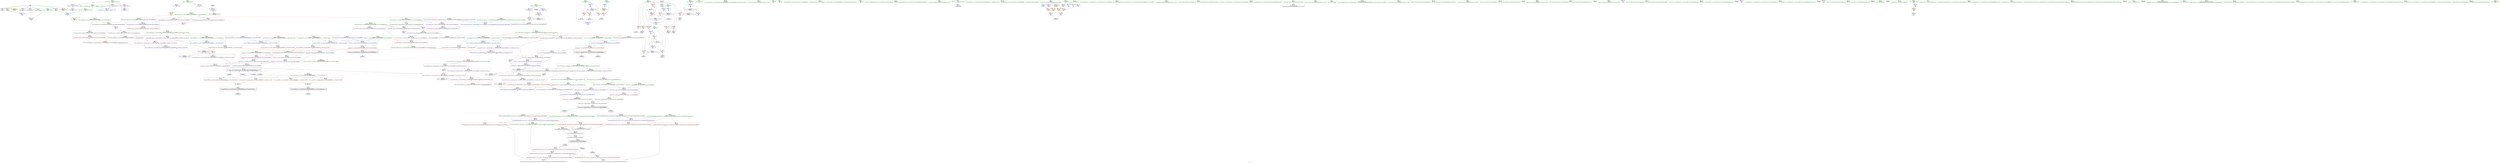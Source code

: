 digraph "SVFG" {
	label="SVFG";

	Node0x55a4c5387300 [shape=record,color=grey,label="{NodeID: 0\nNullPtr}"];
	Node0x55a4c5387300 -> Node0x55a4c53adaa0[style=solid];
	Node0x55a4c5387300 -> Node0x55a4c53adba0[style=solid];
	Node0x55a4c5387300 -> Node0x55a4c53adc70[style=solid];
	Node0x55a4c5387300 -> Node0x55a4c53add40[style=solid];
	Node0x55a4c5387300 -> Node0x55a4c53ade10[style=solid];
	Node0x55a4c5387300 -> Node0x55a4c53adee0[style=solid];
	Node0x55a4c5387300 -> Node0x55a4c53af830[style=solid];
	Node0x55a4c53f2b30 [shape=record,color=black,label="{NodeID: 526\n301 = PHI(367, )\n}"];
	Node0x55a4c53d9120 [shape=record,color=yellow,style=double,label="{NodeID: 443\n4V_1 = ENCHI(MR_4V_0)\npts\{15 \}\nFun[main]}"];
	Node0x55a4c53d9120 -> Node0x55a4c53b2700[style=dashed];
	Node0x55a4c53ae4c0 [shape=record,color=red,label="{NodeID: 194\n378\<--377\n\<--call\n_ZN9__gnu_cxxltIPcNSt7__cxx1112basic_stringIcSt11char_traitsIcESaIcEEEEEbRKNS_17__normal_iteratorIT_T0_EESD_\n}"];
	Node0x55a4c53ae4c0 -> Node0x55a4c53b4b90[style=solid];
	Node0x55a4c53ab560 [shape=record,color=black,label="{NodeID: 111\n356\<--361\n_ZN9__gnu_cxx17__normal_iteratorIPcNSt7__cxx1112basic_stringIcSt11char_traitsIcESaIcEEEEmmEv_ret\<--this1\n_ZN9__gnu_cxx17__normal_iteratorIPcNSt7__cxx1112basic_stringIcSt11char_traitsIcESaIcEEEEmmEv\n|{<s0>25|<s1>31}}"];
	Node0x55a4c53ab560:s0 -> Node0x55a4c53f2a20[style=solid,color=blue];
	Node0x55a4c53ab560:s1 -> Node0x55a4c53f2d80[style=solid,color=blue];
	Node0x55a4c53a96e0 [shape=record,color=green,label="{NodeID: 28\n60\<--61\ni\<--i_field_insensitive\nmain\n}"];
	Node0x55a4c53a96e0 -> Node0x55a4c53b2b10[style=solid];
	Node0x55a4c53a96e0 -> Node0x55a4c53b2be0[style=solid];
	Node0x55a4c53a96e0 -> Node0x55a4c53b2cb0[style=solid];
	Node0x55a4c53a96e0 -> Node0x55a4c53b2d80[style=solid];
	Node0x55a4c53a96e0 -> Node0x55a4c53b2e50[style=solid];
	Node0x55a4c53a96e0 -> Node0x55a4c53b2f20[style=solid];
	Node0x55a4c53a96e0 -> Node0x55a4c53afba0[style=solid];
	Node0x55a4c53a96e0 -> Node0x55a4c53b0150[style=solid];
	Node0x55a4c53b4890 [shape=record,color=grey,label="{NodeID: 388\n104 = cmp(103, 9, )\n}"];
	Node0x55a4c53afc70 [shape=record,color=blue,label="{NodeID: 222\n62\<--107\ncan\<--\nmain\n}"];
	Node0x55a4c53afc70 -> Node0x55a4c53d2370[style=dashed];
	Node0x55a4c53b16c0 [shape=record,color=purple,label="{NodeID: 139\n473\<--244\noffset_0\<--\n}"];
	Node0x55a4c53b16c0 -> Node0x55a4c53af0f0[style=solid];
	Node0x55a4c53ac060 [shape=record,color=green,label="{NodeID: 56\n280\<--281\n__last\<--__last_field_insensitive\n_ZSt9__reverseIN9__gnu_cxx17__normal_iteratorIPcNSt7__cxx1112basic_stringIcSt11char_traitsIcESaIcEEEEEEvT_SA_St26random_access_iterator_tag\n|{|<s2>24|<s3>25|<s4>26|<s5>31}}"];
	Node0x55a4c53ac060 -> Node0x55a4c53ab220[style=solid];
	Node0x55a4c53ac060 -> Node0x55a4c53b1a00[style=solid];
	Node0x55a4c53ac060:s2 -> Node0x55a4c53f3810[style=solid,color=red];
	Node0x55a4c53ac060:s3 -> Node0x55a4c53f4cc0[style=solid,color=red];
	Node0x55a4c53ac060:s4 -> Node0x55a4c53f3e90[style=solid,color=red];
	Node0x55a4c53ac060:s5 -> Node0x55a4c53f4cc0[style=solid,color=red];
	Node0x55a4c53b91f0 [shape=record,color=blue,label="{NodeID: 250\n409\<--411\n_M_current\<--incdec.ptr\n_ZN9__gnu_cxx17__normal_iteratorIPcNSt7__cxx1112basic_stringIcSt11char_traitsIcESaIcEEEEppEv\n|{<s0>30}}"];
	Node0x55a4c53b91f0:s0 -> Node0x55a4c53d0260[style=dashed,color=blue];
	Node0x55a4c53b2d80 [shape=record,color=red,label="{NodeID: 167\n138\<--60\n\<--i\nmain\n}"];
	Node0x55a4c53b2d80 -> Node0x55a4c53aaba0[style=solid];
	Node0x55a4c53ad8d0 [shape=record,color=green,label="{NodeID: 84\n460\<--461\n__t.addr\<--__t.addr_field_insensitive\n_ZSt4moveIRcEONSt16remove_referenceIT_E4typeEOS2_\n}"];
	Node0x55a4c53ad8d0 -> Node0x55a4c53af020[style=solid];
	Node0x55a4c53ad8d0 -> Node0x55a4c53b9870[style=solid];
	Node0x55a4c53970f0 [shape=record,color=green,label="{NodeID: 1\n7\<--1\n__dso_handle\<--dummyObj\nGlob }"];
	Node0x55a4c53f2c40 [shape=record,color=black,label="{NodeID: 527\n318 = PHI(403, )\n}"];
	Node0x55a4c53ae590 [shape=record,color=red,label="{NodeID: 195\n381\<--380\n\<--call1\n_ZN9__gnu_cxxltIPcNSt7__cxx1112basic_stringIcSt11char_traitsIcESaIcEEEEEbRKNS_17__normal_iteratorIT_T0_EESD_\n}"];
	Node0x55a4c53ae590 -> Node0x55a4c53b4b90[style=solid];
	Node0x55a4c53ab630 [shape=record,color=black,label="{NodeID: 112\n367\<--382\n_ZN9__gnu_cxxltIPcNSt7__cxx1112basic_stringIcSt11char_traitsIcESaIcEEEEEbRKNS_17__normal_iteratorIT_T0_EESD__ret\<--cmp\n_ZN9__gnu_cxxltIPcNSt7__cxx1112basic_stringIcSt11char_traitsIcESaIcEEEEEbRKNS_17__normal_iteratorIT_T0_EESD_\n|{<s0>26}}"];
	Node0x55a4c53ab630:s0 -> Node0x55a4c53f2b30[style=solid,color=blue];
	Node0x55a4c53a97b0 [shape=record,color=green,label="{NodeID: 29\n62\<--63\ncan\<--can_field_insensitive\nmain\n}"];
	Node0x55a4c53a97b0 -> Node0x55a4c53b2ff0[style=solid];
	Node0x55a4c53a97b0 -> Node0x55a4c53afc70[style=solid];
	Node0x55a4c53a97b0 -> Node0x55a4c53afe10[style=solid];
	Node0x55a4c53b4a10 [shape=record,color=grey,label="{NodeID: 389\n354 = cmp(350, 353, )\n}"];
	Node0x55a4c53b4a10 -> Node0x55a4c53ab490[style=solid];
	Node0x55a4c53afd40 [shape=record,color=blue,label="{NodeID: 223\n64\<--108\nj\<--\nmain\n}"];
	Node0x55a4c53afd40 -> Node0x55a4c53b30c0[style=dashed];
	Node0x55a4c53afd40 -> Node0x55a4c53b3190[style=dashed];
	Node0x55a4c53afd40 -> Node0x55a4c53b3260[style=dashed];
	Node0x55a4c53afd40 -> Node0x55a4c53afd40[style=dashed];
	Node0x55a4c53afd40 -> Node0x55a4c53afee0[style=dashed];
	Node0x55a4c53afd40 -> Node0x55a4c53d6060[style=dashed];
	Node0x55a4c53b1790 [shape=record,color=purple,label="{NodeID: 140\n475\<--250\noffset_0\<--\n}"];
	Node0x55a4c53b1790 -> Node0x55a4c53b85c0[style=solid];
	Node0x55a4c53ac130 [shape=record,color=green,label="{NodeID: 57\n282\<--283\n\<--field_insensitive\n_ZSt9__reverseIN9__gnu_cxx17__normal_iteratorIPcNSt7__cxx1112basic_stringIcSt11char_traitsIcESaIcEEEEEEvT_SA_St26random_access_iterator_tag\n}"];
	Node0x55a4c53b92c0 [shape=record,color=blue,label="{NodeID: 251\n416\<--415\nthis.addr\<--this\n_ZNK9__gnu_cxx17__normal_iteratorIPcNSt7__cxx1112basic_stringIcSt11char_traitsIcESaIcEEEE4baseEv\n}"];
	Node0x55a4c53b92c0 -> Node0x55a4c53ae800[style=dashed];
	Node0x55a4c53b2e50 [shape=record,color=red,label="{NodeID: 168\n157\<--60\n\<--i\nmain\n}"];
	Node0x55a4c53b2e50 -> Node0x55a4c53aac70[style=solid];
	Node0x55a4c53ad9a0 [shape=record,color=green,label="{NodeID: 85\n24\<--465\n_GLOBAL__sub_I_nathanajah_0_1.cpp\<--_GLOBAL__sub_I_nathanajah_0_1.cpp_field_insensitive\n}"];
	Node0x55a4c53ad9a0 -> Node0x55a4c53af730[style=solid];
	Node0x55a4c5397180 [shape=record,color=green,label="{NodeID: 2\n9\<--1\n\<--dummyObj\nCan only get source location for instruction, argument, global var or function.}"];
	Node0x55a4c53f2d80 [shape=record,color=black,label="{NodeID: 528\n321 = PHI(356, )\n}"];
	Node0x55a4c53ae660 [shape=record,color=red,label="{NodeID: 196\n408\<--405\nthis1\<--this.addr\n_ZN9__gnu_cxx17__normal_iteratorIPcNSt7__cxx1112basic_stringIcSt11char_traitsIcESaIcEEEEppEv\n}"];
	Node0x55a4c53ae660 -> Node0x55a4c53ab700[style=solid];
	Node0x55a4c53ae660 -> Node0x55a4c53b22f0[style=solid];
	Node0x55a4c53ab700 [shape=record,color=black,label="{NodeID: 113\n403\<--408\n_ZN9__gnu_cxx17__normal_iteratorIPcNSt7__cxx1112basic_stringIcSt11char_traitsIcESaIcEEEEppEv_ret\<--this1\n_ZN9__gnu_cxx17__normal_iteratorIPcNSt7__cxx1112basic_stringIcSt11char_traitsIcESaIcEEEEppEv\n|{<s0>30}}"];
	Node0x55a4c53ab700:s0 -> Node0x55a4c53f2c40[style=solid,color=blue];
	Node0x55a4c53a9880 [shape=record,color=green,label="{NodeID: 30\n64\<--65\nj\<--j_field_insensitive\nmain\n}"];
	Node0x55a4c53a9880 -> Node0x55a4c53b30c0[style=solid];
	Node0x55a4c53a9880 -> Node0x55a4c53b3190[style=solid];
	Node0x55a4c53a9880 -> Node0x55a4c53b3260[style=solid];
	Node0x55a4c53a9880 -> Node0x55a4c53afd40[style=solid];
	Node0x55a4c53a9880 -> Node0x55a4c53afee0[style=solid];
	Node0x55a4c53b4b90 [shape=record,color=grey,label="{NodeID: 390\n382 = cmp(378, 381, )\n}"];
	Node0x55a4c53b4b90 -> Node0x55a4c53ab630[style=solid];
	Node0x55a4c53afe10 [shape=record,color=blue,label="{NodeID: 224\n62\<--127\ncan\<--\nmain\n}"];
	Node0x55a4c53afe10 -> Node0x55a4c53d2370[style=dashed];
	Node0x55a4c53b1860 [shape=record,color=purple,label="{NodeID: 141\n476\<--251\noffset_0\<--\n}"];
	Node0x55a4c53b1860 -> Node0x55a4c53af1c0[style=solid];
	Node0x55a4c53ac200 [shape=record,color=green,label="{NodeID: 58\n284\<--285\nagg.tmp\<--agg.tmp_field_insensitive\n_ZSt9__reverseIN9__gnu_cxx17__normal_iteratorIPcNSt7__cxx1112basic_stringIcSt11char_traitsIcESaIcEEEEEEvT_SA_St26random_access_iterator_tag\n}"];
	Node0x55a4c53ac200 -> Node0x55a4c53ab2f0[style=solid];
	Node0x55a4c53ac200 -> Node0x55a4c53b1ad0[style=solid];
	Node0x55a4c53b9390 [shape=record,color=blue,label="{NodeID: 252\n425\<--423\n__a.addr\<--__a\n_ZSt4swapIcENSt9enable_ifIXsr6__and_ISt6__not_ISt15__is_tuple_likeIT_EESt21is_move_constructibleIS3_ESt18is_move_assignableIS3_EEE5valueEvE4typeERS3_SC_\n}"];
	Node0x55a4c53b9390 -> Node0x55a4c53ae8d0[style=dashed];
	Node0x55a4c53b9390 -> Node0x55a4c53ae9a0[style=dashed];
	Node0x55a4c53b2f20 [shape=record,color=red,label="{NodeID: 169\n164\<--60\n\<--i\nmain\n}"];
	Node0x55a4c53b2f20 -> Node0x55a4c53b4290[style=solid];
	Node0x55a4c53adaa0 [shape=record,color=black,label="{NodeID: 86\n2\<--3\ndummyVal\<--dummyVal\n}"];
	Node0x55a4c53a78a0 [shape=record,color=green,label="{NodeID: 3\n16\<--1\n.str\<--dummyObj\nGlob }"];
	Node0x55a4c53f2ec0 [shape=record,color=black,label="{NodeID: 529\n347 = PHI(414, )\n}"];
	Node0x55a4c53f2ec0 -> Node0x55a4c53b3e90[style=solid];
	Node0x55a4c53ae730 [shape=record,color=red,label="{NodeID: 197\n410\<--409\n\<--_M_current\n_ZN9__gnu_cxx17__normal_iteratorIPcNSt7__cxx1112basic_stringIcSt11char_traitsIcESaIcEEEEppEv\n}"];
	Node0x55a4c53ae730 -> Node0x55a4c53b23c0[style=solid];
	Node0x55a4c53ab7d0 [shape=record,color=black,label="{NodeID: 114\n414\<--420\n_ZNK9__gnu_cxx17__normal_iteratorIPcNSt7__cxx1112basic_stringIcSt11char_traitsIcESaIcEEEE4baseEv_ret\<--_M_current\n_ZNK9__gnu_cxx17__normal_iteratorIPcNSt7__cxx1112basic_stringIcSt11char_traitsIcESaIcEEEE4baseEv\n|{<s0>32|<s1>33|<s2>34|<s3>35}}"];
	Node0x55a4c53ab7d0:s0 -> Node0x55a4c53f2ec0[style=solid,color=blue];
	Node0x55a4c53ab7d0:s1 -> Node0x55a4c53f3090[style=solid,color=blue];
	Node0x55a4c53ab7d0:s2 -> Node0x55a4c53f31d0[style=solid,color=blue];
	Node0x55a4c53ab7d0:s3 -> Node0x55a4c53f3310[style=solid,color=blue];
	Node0x55a4c53a9950 [shape=record,color=green,label="{NodeID: 31\n66\<--67\nexn.slot\<--exn.slot_field_insensitive\nmain\n}"];
	Node0x55a4c53a9950 -> Node0x55a4c53b3330[style=solid];
	Node0x55a4c53a9950 -> Node0x55a4c53affb0[style=solid];
	Node0x55a4c53cee60 [shape=record,color=black,label="{NodeID: 391\nMR_34V_3 = PHI(MR_34V_2, MR_34V_4, )\npts\{2790000 \}\n}"];
	Node0x55a4c53afee0 [shape=record,color=blue,label="{NodeID: 225\n64\<--131\nj\<--dec\nmain\n}"];
	Node0x55a4c53afee0 -> Node0x55a4c53b30c0[style=dashed];
	Node0x55a4c53afee0 -> Node0x55a4c53b3190[style=dashed];
	Node0x55a4c53afee0 -> Node0x55a4c53b3260[style=dashed];
	Node0x55a4c53afee0 -> Node0x55a4c53afd40[style=dashed];
	Node0x55a4c53afee0 -> Node0x55a4c53afee0[style=dashed];
	Node0x55a4c53afee0 -> Node0x55a4c53d6060[style=dashed];
	Node0x55a4c53b1930 [shape=record,color=purple,label="{NodeID: 142\n288\<--278\ncoerce.dive\<--__first\n_ZSt9__reverseIN9__gnu_cxx17__normal_iteratorIPcNSt7__cxx1112basic_stringIcSt11char_traitsIcESaIcEEEEEEvT_SA_St26random_access_iterator_tag\n}"];
	Node0x55a4c53b1930 -> Node0x55a4c53b8690[style=solid];
	Node0x55a4c53ac2d0 [shape=record,color=green,label="{NodeID: 59\n286\<--287\nagg.tmp4\<--agg.tmp4_field_insensitive\n_ZSt9__reverseIN9__gnu_cxx17__normal_iteratorIPcNSt7__cxx1112basic_stringIcSt11char_traitsIcESaIcEEEEEEvT_SA_St26random_access_iterator_tag\n}"];
	Node0x55a4c53ac2d0 -> Node0x55a4c53ab3c0[style=solid];
	Node0x55a4c53ac2d0 -> Node0x55a4c53b1ba0[style=solid];
	Node0x55a4c53b9460 [shape=record,color=blue,label="{NodeID: 253\n427\<--424\n__b.addr\<--__b\n_ZSt4swapIcENSt9enable_ifIXsr6__and_ISt6__not_ISt15__is_tuple_likeIT_EESt21is_move_constructibleIS3_ESt18is_move_assignableIS3_EEE5valueEvE4typeERS3_SC_\n}"];
	Node0x55a4c53b9460 -> Node0x55a4c53aea70[style=dashed];
	Node0x55a4c53b9460 -> Node0x55a4c53aeb40[style=dashed];
	Node0x55a4c53b2ff0 [shape=record,color=red,label="{NodeID: 170\n135\<--62\n\<--can\nmain\n}"];
	Node0x55a4c53b2ff0 -> Node0x55a4c53aaad0[style=solid];
	Node0x55a4c53adba0 [shape=record,color=black,label="{NodeID: 87\n147\<--3\n\<--dummyVal\nmain\n}"];
	Node0x55a4c53a7930 [shape=record,color=green,label="{NodeID: 4\n18\<--1\n.str.1\<--dummyObj\nGlob }"];
	Node0x55a4c53f3090 [shape=record,color=black,label="{NodeID: 530\n352 = PHI(414, )\n}"];
	Node0x55a4c53f3090 -> Node0x55a4c53b3f60[style=solid];
	Node0x55a4c53ae800 [shape=record,color=red,label="{NodeID: 198\n419\<--416\nthis1\<--this.addr\n_ZNK9__gnu_cxx17__normal_iteratorIPcNSt7__cxx1112basic_stringIcSt11char_traitsIcESaIcEEEE4baseEv\n}"];
	Node0x55a4c53ae800 -> Node0x55a4c53b2490[style=solid];
	Node0x55a4c53ab8a0 [shape=record,color=black,label="{NodeID: 115\n449\<--456\n_ZNK9__gnu_cxx17__normal_iteratorIPcNSt7__cxx1112basic_stringIcSt11char_traitsIcESaIcEEEEdeEv_ret\<--\n_ZNK9__gnu_cxx17__normal_iteratorIPcNSt7__cxx1112basic_stringIcSt11char_traitsIcESaIcEEEEdeEv\n|{<s0>36|<s1>37}}"];
	Node0x55a4c53ab8a0:s0 -> Node0x55a4c53f3450[style=solid,color=blue];
	Node0x55a4c53ab8a0:s1 -> Node0x55a4c53f3590[style=solid,color=blue];
	Node0x55a4c53a9a20 [shape=record,color=green,label="{NodeID: 32\n68\<--69\nehselector.slot\<--ehselector.slot_field_insensitive\nmain\n}"];
	Node0x55a4c53a9a20 -> Node0x55a4c53b3400[style=solid];
	Node0x55a4c53a9a20 -> Node0x55a4c53b0080[style=solid];
	Node0x55a4c53cf360 [shape=record,color=black,label="{NodeID: 392\nMR_36V_3 = PHI(MR_36V_2, MR_36V_5, )\npts\{2810000 \}\n}"];
	Node0x55a4c53affb0 [shape=record,color=blue,label="{NodeID: 226\n66\<--148\nexn.slot\<--\nmain\n}"];
	Node0x55a4c53affb0 -> Node0x55a4c53b3330[style=dashed];
	Node0x55a4c53b1a00 [shape=record,color=purple,label="{NodeID: 143\n290\<--280\ncoerce.dive1\<--__last\n_ZSt9__reverseIN9__gnu_cxx17__normal_iteratorIPcNSt7__cxx1112basic_stringIcSt11char_traitsIcESaIcEEEEEEvT_SA_St26random_access_iterator_tag\n}"];
	Node0x55a4c53b1a00 -> Node0x55a4c53b8760[style=solid];
	Node0x55a4c53ac3a0 [shape=record,color=green,label="{NodeID: 60\n293\<--294\n_ZN9__gnu_cxxeqIPcNSt7__cxx1112basic_stringIcSt11char_traitsIcESaIcEEEEEbRKNS_17__normal_iteratorIT_T0_EESD_\<--_ZN9__gnu_cxxeqIPcNSt7__cxx1112basic_stringIcSt11char_traitsIcESaIcEEEEEbRKNS_17__normal_iteratorIT_T0_EESD__field_insensitive\n}"];
	Node0x55a4c53d7a90 [shape=record,color=yellow,style=double,label="{NodeID: 420\n48V_1 = ENCHI(MR_48V_0)\npts\{2790000 2810000 \}\nFun[_ZN9__gnu_cxxeqIPcNSt7__cxx1112basic_stringIcSt11char_traitsIcESaIcEEEEEbRKNS_17__normal_iteratorIT_T0_EESD_]}"];
	Node0x55a4c53d7a90 -> Node0x55a4c53b3e90[style=dashed];
	Node0x55a4c53d7a90 -> Node0x55a4c53b3f60[style=dashed];
	Node0x55a4c53b9530 [shape=record,color=blue,label="{NodeID: 254\n429\<--437\n__tmp\<--\n_ZSt4swapIcENSt9enable_ifIXsr6__and_ISt6__not_ISt15__is_tuple_likeIT_EESt21is_move_constructibleIS3_ESt18is_move_assignableIS3_EEE5valueEvE4typeERS3_SC_\n}"];
	Node0x55a4c53b9530 -> Node0x55a4c53aece0[style=dashed];
	Node0x55a4c53b9530 -> Node0x55a4c53aedb0[style=dashed];
	Node0x55a4c53b30c0 [shape=record,color=red,label="{NodeID: 171\n111\<--64\n\<--j\nmain\n}"];
	Node0x55a4c53b30c0 -> Node0x55a4c53b4710[style=solid];
	Node0x55a4c53adc70 [shape=record,color=black,label="{NodeID: 88\n148\<--3\n\<--dummyVal\nmain\n}"];
	Node0x55a4c53adc70 -> Node0x55a4c53affb0[style=solid];
	Node0x55a4c53a79f0 [shape=record,color=green,label="{NodeID: 5\n20\<--1\n.str.2\<--dummyObj\nGlob }"];
	Node0x55a4c53f31d0 [shape=record,color=black,label="{NodeID: 531\n377 = PHI(414, )\n}"];
	Node0x55a4c53f31d0 -> Node0x55a4c53ae4c0[style=solid];
	Node0x55a4c53ae8d0 [shape=record,color=red,label="{NodeID: 199\n433\<--425\n\<--__a.addr\n_ZSt4swapIcENSt9enable_ifIXsr6__and_ISt6__not_ISt15__is_tuple_likeIT_EESt21is_move_constructibleIS3_ESt18is_move_assignableIS3_EEE5valueEvE4typeERS3_SC_\n|{<s0>39}}"];
	Node0x55a4c53ae8d0:s0 -> Node0x55a4c53f44d0[style=solid,color=red];
	Node0x55a4c53b0380 [shape=record,color=black,label="{NodeID: 116\n458\<--463\n_ZSt4moveIRcEONSt16remove_referenceIT_E4typeEOS2__ret\<--\n_ZSt4moveIRcEONSt16remove_referenceIT_E4typeEOS2_\n|{<s0>39|<s1>40|<s2>41}}"];
	Node0x55a4c53b0380:s0 -> Node0x55a4c53f24c0[style=solid,color=blue];
	Node0x55a4c53b0380:s1 -> Node0x55a4c53f2690[style=solid,color=blue];
	Node0x55a4c53b0380:s2 -> Node0x55a4c53f27d0[style=solid,color=blue];
	Node0x55a4c53a9af0 [shape=record,color=green,label="{NodeID: 33\n70\<--71\nagg.tmp\<--agg.tmp_field_insensitive\nmain\n}"];
	Node0x55a4c53a9af0 -> Node0x55a4c53b0f70[style=solid];
	Node0x55a4c53a9af0 -> Node0x55a4c53b1040[style=solid];
	Node0x55a4c53cf860 [shape=record,color=black,label="{NodeID: 393\nMR_38V_2 = PHI(MR_38V_1, MR_38V_3, )\npts\{2850000 \}\n}"];
	Node0x55a4c53b0080 [shape=record,color=blue,label="{NodeID: 227\n68\<--150\nehselector.slot\<--\nmain\n}"];
	Node0x55a4c53b0080 -> Node0x55a4c53b3400[style=dashed];
	Node0x55a4c53b1ad0 [shape=record,color=purple,label="{NodeID: 144\n311\<--284\ncoerce.dive5\<--agg.tmp\n_ZSt9__reverseIN9__gnu_cxx17__normal_iteratorIPcNSt7__cxx1112basic_stringIcSt11char_traitsIcESaIcEEEEEEvT_SA_St26random_access_iterator_tag\n}"];
	Node0x55a4c53b1ad0 -> Node0x55a4c53b3b50[style=solid];
	Node0x55a4c53ac4a0 [shape=record,color=green,label="{NodeID: 61\n298\<--299\n_ZN9__gnu_cxx17__normal_iteratorIPcNSt7__cxx1112basic_stringIcSt11char_traitsIcESaIcEEEEmmEv\<--_ZN9__gnu_cxx17__normal_iteratorIPcNSt7__cxx1112basic_stringIcSt11char_traitsIcESaIcEEEEmmEv_field_insensitive\n}"];
	Node0x55a4c53b9600 [shape=record,color=blue,label="{NodeID: 255\n442\<--441\n\<--\n_ZSt4swapIcENSt9enable_ifIXsr6__and_ISt6__not_ISt15__is_tuple_likeIT_EESt21is_move_constructibleIS3_ESt18is_move_assignableIS3_EEE5valueEvE4typeERS3_SC_\n}"];
	Node0x55a4c53b3190 [shape=record,color=red,label="{NodeID: 172\n119\<--64\n\<--j\nmain\n}"];
	Node0x55a4c53b3190 -> Node0x55a4c53aa930[style=solid];
	Node0x55a4c53add40 [shape=record,color=black,label="{NodeID: 89\n150\<--3\n\<--dummyVal\nmain\n}"];
	Node0x55a4c53add40 -> Node0x55a4c53b0080[style=solid];
	Node0x55a4c53a8250 [shape=record,color=green,label="{NodeID: 6\n23\<--1\n\<--dummyObj\nCan only get source location for instruction, argument, global var or function.}"];
	Node0x55a4c53f3310 [shape=record,color=black,label="{NodeID: 532\n380 = PHI(414, )\n}"];
	Node0x55a4c53f3310 -> Node0x55a4c53ae590[style=solid];
	Node0x55a4c53d1c40 [shape=record,color=yellow,style=double,label="{NodeID: 449\n16V_1 = ENCHI(MR_16V_0)\npts\{67 \}\nFun[main]}"];
	Node0x55a4c53d1c40 -> Node0x55a4c53affb0[style=dashed];
	Node0x55a4c53ae9a0 [shape=record,color=red,label="{NodeID: 200\n442\<--425\n\<--__a.addr\n_ZSt4swapIcENSt9enable_ifIXsr6__and_ISt6__not_ISt15__is_tuple_likeIT_EESt21is_move_constructibleIS3_ESt18is_move_assignableIS3_EEE5valueEvE4typeERS3_SC_\n}"];
	Node0x55a4c53ae9a0 -> Node0x55a4c53b9600[style=solid];
	Node0x55a4c53b0450 [shape=record,color=purple,label="{NodeID: 117\n33\<--4\n\<--_ZStL8__ioinit\n__cxx_global_var_init\n}"];
	Node0x55a4c53a9bc0 [shape=record,color=green,label="{NodeID: 34\n72\<--73\nagg.tmp27\<--agg.tmp27_field_insensitive\nmain\n}"];
	Node0x55a4c53a9bc0 -> Node0x55a4c53b1110[style=solid];
	Node0x55a4c53a9bc0 -> Node0x55a4c53b11e0[style=solid];
	Node0x55a4c53cfd60 [shape=record,color=black,label="{NodeID: 394\nMR_40V_2 = PHI(MR_40V_1, MR_40V_3, )\npts\{2870000 \}\n}"];
	Node0x55a4c53b0150 [shape=record,color=blue,label="{NodeID: 228\n60\<--165\ni\<--dec24\nmain\n}"];
	Node0x55a4c53b0150 -> Node0x55a4c53b2b10[style=dashed];
	Node0x55a4c53b0150 -> Node0x55a4c53b2be0[style=dashed];
	Node0x55a4c53b0150 -> Node0x55a4c53b2cb0[style=dashed];
	Node0x55a4c53b0150 -> Node0x55a4c53b2d80[style=dashed];
	Node0x55a4c53b0150 -> Node0x55a4c53b2e50[style=dashed];
	Node0x55a4c53b0150 -> Node0x55a4c53b2f20[style=dashed];
	Node0x55a4c53b0150 -> Node0x55a4c53b0150[style=dashed];
	Node0x55a4c53b0150 -> Node0x55a4c53d5660[style=dashed];
	Node0x55a4c53b1ba0 [shape=record,color=purple,label="{NodeID: 145\n313\<--286\ncoerce.dive6\<--agg.tmp4\n_ZSt9__reverseIN9__gnu_cxx17__normal_iteratorIPcNSt7__cxx1112basic_stringIcSt11char_traitsIcESaIcEEEEEEvT_SA_St26random_access_iterator_tag\n}"];
	Node0x55a4c53b1ba0 -> Node0x55a4c53b3c20[style=solid];
	Node0x55a4c53ac5a0 [shape=record,color=green,label="{NodeID: 62\n302\<--303\n_ZN9__gnu_cxxltIPcNSt7__cxx1112basic_stringIcSt11char_traitsIcESaIcEEEEEbRKNS_17__normal_iteratorIT_T0_EESD_\<--_ZN9__gnu_cxxltIPcNSt7__cxx1112basic_stringIcSt11char_traitsIcESaIcEEEEEbRKNS_17__normal_iteratorIT_T0_EESD__field_insensitive\n}"];
	Node0x55a4c53d7cb0 [shape=record,color=yellow,style=double,label="{NodeID: 422\n75V_1 = ENCHI(MR_75V_0)\npts\{3880000 3900000 \}\nFun[_ZNK9__gnu_cxx17__normal_iteratorIPcNSt7__cxx1112basic_stringIcSt11char_traitsIcESaIcEEEEdeEv]}"];
	Node0x55a4c53d7cb0 -> Node0x55a4c53aef50[style=dashed];
	Node0x55a4c53b96d0 [shape=record,color=blue,label="{NodeID: 256\n446\<--445\n\<--\n_ZSt4swapIcENSt9enable_ifIXsr6__and_ISt6__not_ISt15__is_tuple_likeIT_EESt21is_move_constructibleIS3_ESt18is_move_assignableIS3_EEE5valueEvE4typeERS3_SC_\n}"];
	Node0x55a4c53b3260 [shape=record,color=red,label="{NodeID: 173\n130\<--64\n\<--j\nmain\n}"];
	Node0x55a4c53b3260 -> Node0x55a4c53bff70[style=solid];
	Node0x55a4c53ade10 [shape=record,color=black,label="{NodeID: 90\n206\<--3\nlpad.val\<--dummyVal\nmain\n}"];
	Node0x55a4c53a82e0 [shape=record,color=green,label="{NodeID: 7\n100\<--1\n\<--dummyObj\nCan only get source location for instruction, argument, global var or function.}"];
	Node0x55a4c53f3450 [shape=record,color=black,label="{NodeID: 533\n395 = PHI(449, )\n|{<s0>38}}"];
	Node0x55a4c53f3450:s0 -> Node0x55a4c53f4250[style=solid,color=red];
	Node0x55a4c53d1d20 [shape=record,color=yellow,style=double,label="{NodeID: 450\n18V_1 = ENCHI(MR_18V_0)\npts\{69 \}\nFun[main]}"];
	Node0x55a4c53d1d20 -> Node0x55a4c53b0080[style=dashed];
	Node0x55a4c53aea70 [shape=record,color=red,label="{NodeID: 201\n439\<--427\n\<--__b.addr\n_ZSt4swapIcENSt9enable_ifIXsr6__and_ISt6__not_ISt15__is_tuple_likeIT_EESt21is_move_constructibleIS3_ESt18is_move_assignableIS3_EEE5valueEvE4typeERS3_SC_\n|{<s0>40}}"];
	Node0x55a4c53aea70:s0 -> Node0x55a4c53f44d0[style=solid,color=red];
	Node0x55a4c53b0520 [shape=record,color=purple,label="{NodeID: 118\n86\<--11\n\<--c\nmain\n}"];
	Node0x55a4c53a9c90 [shape=record,color=green,label="{NodeID: 35\n77\<--78\nscanf\<--scanf_field_insensitive\n}"];
	Node0x55a4c53d0260 [shape=record,color=black,label="{NodeID: 395\nMR_34V_4 = PHI(MR_34V_5, MR_34V_2, )\npts\{2790000 \}\n|{|<s2>26|<s3>30|<s4>30}}"];
	Node0x55a4c53d0260 -> Node0x55a4c53af290[style=dashed];
	Node0x55a4c53d0260 -> Node0x55a4c53cee60[style=dashed];
	Node0x55a4c53d0260:s2 -> Node0x55a4c53d8360[style=dashed,color=red];
	Node0x55a4c53d0260:s3 -> Node0x55a4c53ae730[style=dashed,color=red];
	Node0x55a4c53d0260:s4 -> Node0x55a4c53b91f0[style=dashed,color=red];
	Node0x55a4c53b0220 [shape=record,color=blue,label="{NodeID: 229\n171\<--168\ncoerce.dive\<--call26\nmain\n}"];
	Node0x55a4c53b0220 -> Node0x55a4c53b3810[style=dashed];
	Node0x55a4c53b0220 -> Node0x55a4c53d6560[style=dashed];
	Node0x55a4c53b1c70 [shape=record,color=purple,label="{NodeID: 146\n478\<--305\noffset_0\<--\n}"];
	Node0x55a4c53b1c70 -> Node0x55a4c53b8830[style=solid];
	Node0x55a4c53ac6a0 [shape=record,color=green,label="{NodeID: 63\n316\<--317\n_ZSt9iter_swapIN9__gnu_cxx17__normal_iteratorIPcNSt7__cxx1112basic_stringIcSt11char_traitsIcESaIcEEEEES9_EvT_T0_\<--_ZSt9iter_swapIN9__gnu_cxx17__normal_iteratorIPcNSt7__cxx1112basic_stringIcSt11char_traitsIcESaIcEEEEES9_EvT_T0__field_insensitive\n}"];
	Node0x55a4c53b97a0 [shape=record,color=blue,label="{NodeID: 257\n451\<--450\nthis.addr\<--this\n_ZNK9__gnu_cxx17__normal_iteratorIPcNSt7__cxx1112basic_stringIcSt11char_traitsIcESaIcEEEEdeEv\n}"];
	Node0x55a4c53b97a0 -> Node0x55a4c53aee80[style=dashed];
	Node0x55a4c53b3330 [shape=record,color=red,label="{NodeID: 174\n204\<--66\nexn\<--exn.slot\nmain\n}"];
	Node0x55a4c53adee0 [shape=record,color=black,label="{NodeID: 91\n207\<--3\nlpad.val39\<--dummyVal\nmain\n}"];
	Node0x55a4c53a83a0 [shape=record,color=green,label="{NodeID: 8\n107\<--1\n\<--dummyObj\nCan only get source location for instruction, argument, global var or function.}"];
	Node0x55a4c53f3590 [shape=record,color=black,label="{NodeID: 534\n398 = PHI(449, )\n|{<s0>38}}"];
	Node0x55a4c53f3590:s0 -> Node0x55a4c53f4390[style=solid,color=red];
	Node0x55a4c53d1e00 [shape=record,color=yellow,style=double,label="{NodeID: 451\n20V_1 = ENCHI(MR_20V_0)\npts\{130000 \}\nFun[main]}"];
	Node0x55a4c53d1e00 -> Node0x55a4c53b34d0[style=dashed];
	Node0x55a4c53d1e00 -> Node0x55a4c53b35a0[style=dashed];
	Node0x55a4c53d1e00 -> Node0x55a4c53b3670[style=dashed];
	Node0x55a4c53d1e00 -> Node0x55a4c53b3740[style=dashed];
	Node0x55a4c53aeb40 [shape=record,color=red,label="{NodeID: 202\n446\<--427\n\<--__b.addr\n_ZSt4swapIcENSt9enable_ifIXsr6__and_ISt6__not_ISt15__is_tuple_likeIT_EESt21is_move_constructibleIS3_ESt18is_move_assignableIS3_EEE5valueEvE4typeERS3_SC_\n}"];
	Node0x55a4c53aeb40 -> Node0x55a4c53b96d0[style=solid];
	Node0x55a4c53b05f0 [shape=record,color=purple,label="{NodeID: 119\n92\<--11\n\<--c\nmain\n}"];
	Node0x55a4c53a9d90 [shape=record,color=green,label="{NodeID: 36\n89\<--90\n_ZNSt7__cxx1112basic_stringIcSt11char_traitsIcESaIcEEC1Ev\<--_ZNSt7__cxx1112basic_stringIcSt11char_traitsIcESaIcEEC1Ev_field_insensitive\n}"];
	Node0x55a4c53d0760 [shape=record,color=black,label="{NodeID: 396\nMR_36V_5 = PHI(MR_36V_6, MR_36V_4, )\npts\{2810000 \}\n|{|<s2>26|<s3>31|<s4>31}}"];
	Node0x55a4c53d0760 -> Node0x55a4c53af360[style=dashed];
	Node0x55a4c53d0760 -> Node0x55a4c53cf360[style=dashed];
	Node0x55a4c53d0760:s2 -> Node0x55a4c53d8360[style=dashed,color=red];
	Node0x55a4c53d0760:s3 -> Node0x55a4c53b4100[style=dashed,color=red];
	Node0x55a4c53d0760:s4 -> Node0x55a4c53b8d10[style=dashed,color=red];
	Node0x55a4c53b81f0 [shape=record,color=blue,label="{NodeID: 230\n176\<--173\ncoerce.dive29\<--call28\nmain\n}"];
	Node0x55a4c53b81f0 -> Node0x55a4c53b38e0[style=dashed];
	Node0x55a4c53b81f0 -> Node0x55a4c53d6a60[style=dashed];
	Node0x55a4c53b1d40 [shape=record,color=purple,label="{NodeID: 147\n479\<--306\noffset_0\<--\n}"];
	Node0x55a4c53b1d40 -> Node0x55a4c53af290[style=solid];
	Node0x55a4c53ac7a0 [shape=record,color=green,label="{NodeID: 64\n319\<--320\n_ZN9__gnu_cxx17__normal_iteratorIPcNSt7__cxx1112basic_stringIcSt11char_traitsIcESaIcEEEEppEv\<--_ZN9__gnu_cxx17__normal_iteratorIPcNSt7__cxx1112basic_stringIcSt11char_traitsIcESaIcEEEEppEv_field_insensitive\n}"];
	Node0x55a4c53b9870 [shape=record,color=blue,label="{NodeID: 258\n460\<--459\n__t.addr\<--__t\n_ZSt4moveIRcEONSt16remove_referenceIT_E4typeEOS2_\n}"];
	Node0x55a4c53b9870 -> Node0x55a4c53af020[style=dashed];
	Node0x55a4c53b3400 [shape=record,color=red,label="{NodeID: 175\n205\<--68\nsel\<--ehselector.slot\nmain\n}"];
	Node0x55a4c53adfb0 [shape=record,color=black,label="{NodeID: 92\n35\<--36\n\<--_ZNSt8ios_base4InitD1Ev\nCan only get source location for instruction, argument, global var or function.}"];
	Node0x55a4c53a84a0 [shape=record,color=green,label="{NodeID: 9\n127\<--1\n\<--dummyObj\nCan only get source location for instruction, argument, global var or function.}"];
	Node0x55a4c53f36d0 [shape=record,color=black,label="{NodeID: 535\n338 = PHI(278, )\n0th arg _ZN9__gnu_cxxeqIPcNSt7__cxx1112basic_stringIcSt11char_traitsIcESaIcEEEEEbRKNS_17__normal_iteratorIT_T0_EESD_ }"];
	Node0x55a4c53f36d0 -> Node0x55a4c53b8aa0[style=solid];
	Node0x55a4c53aec10 [shape=record,color=red,label="{NodeID: 203\n437\<--434\n\<--call\n_ZSt4swapIcENSt9enable_ifIXsr6__and_ISt6__not_ISt15__is_tuple_likeIT_EESt21is_move_constructibleIS3_ESt18is_move_assignableIS3_EEE5valueEvE4typeERS3_SC_\n}"];
	Node0x55a4c53aec10 -> Node0x55a4c53b9530[style=solid];
	Node0x55a4c53b06c0 [shape=record,color=purple,label="{NodeID: 120\n116\<--11\narrayidx\<--c\nmain\n}"];
	Node0x55a4c53b06c0 -> Node0x55a4c53b34d0[style=solid];
	Node0x55a4c53a9e90 [shape=record,color=green,label="{NodeID: 37\n94\<--95\nstrlen\<--strlen_field_insensitive\n}"];
	Node0x55a4c53b8280 [shape=record,color=blue,label="{NodeID: 231\n54\<--199\ncs\<--inc\nmain\n}"];
	Node0x55a4c53b8280 -> Node0x55a4c53d5160[style=dashed];
	Node0x55a4c53b1e10 [shape=record,color=purple,label="{NodeID: 148\n481\<--308\noffset_0\<--\n}"];
	Node0x55a4c53b1e10 -> Node0x55a4c53b8900[style=solid];
	Node0x55a4c53ac8a0 [shape=record,color=green,label="{NodeID: 65\n331\<--332\nretval\<--retval_field_insensitive\n_ZSt19__iterator_categoryIN9__gnu_cxx17__normal_iteratorIPcNSt7__cxx1112basic_stringIcSt11char_traitsIcESaIcEEEEEENSt15iterator_traitsIT_E17iterator_categoryERKSB_\n}"];
	Node0x55a4c51a6f90 [shape=record,color=black,label="{NodeID: 508\n385 = PHI(312, )\n0th arg _ZSt9iter_swapIN9__gnu_cxx17__normal_iteratorIPcNSt7__cxx1112basic_stringIcSt11char_traitsIcESaIcEEEEES9_EvT_T0_ }"];
	Node0x55a4c51a6f90 -> Node0x55a4c53b8f80[style=solid];
	Node0x55a4c53b34d0 [shape=record,color=red,label="{NodeID: 176\n117\<--116\n\<--arrayidx\nmain\n}"];
	Node0x55a4c53b34d0 -> Node0x55a4c53ae250[style=solid];
	Node0x55a4c53ae0b0 [shape=record,color=black,label="{NodeID: 93\n96\<--93\nconv\<--call2\nmain\n}"];
	Node0x55a4c53ae0b0 -> Node0x55a4c53afad0[style=solid];
	Node0x55a4c53a85a0 [shape=record,color=green,label="{NodeID: 10\n132\<--1\n\<--dummyObj\nCan only get source location for instruction, argument, global var or function.}"];
	Node0x55a4c53f3810 [shape=record,color=black,label="{NodeID: 536\n339 = PHI(280, )\n1st arg _ZN9__gnu_cxxeqIPcNSt7__cxx1112basic_stringIcSt11char_traitsIcESaIcEEEEEbRKNS_17__normal_iteratorIT_T0_EESD_ }"];
	Node0x55a4c53f3810 -> Node0x55a4c53b8b70[style=solid];
	Node0x55a4c53aece0 [shape=record,color=red,label="{NodeID: 204\n441\<--440\n\<--call1\n_ZSt4swapIcENSt9enable_ifIXsr6__and_ISt6__not_ISt15__is_tuple_likeIT_EESt21is_move_constructibleIS3_ESt18is_move_assignableIS3_EEE5valueEvE4typeERS3_SC_\n}"];
	Node0x55a4c53aece0 -> Node0x55a4c53b9600[style=solid];
	Node0x55a4c53b0790 [shape=record,color=purple,label="{NodeID: 121\n121\<--11\narrayidx11\<--c\nmain\n}"];
	Node0x55a4c53b0790 -> Node0x55a4c53b35a0[style=solid];
	Node0x55a4c53a9f90 [shape=record,color=green,label="{NodeID: 38\n144\<--145\n_ZNSt7__cxx1112basic_stringIcSt11char_traitsIcESaIcEE6appendEmc\<--_ZNSt7__cxx1112basic_stringIcSt11char_traitsIcESaIcEE6appendEmc_field_insensitive\n}"];
	Node0x55a4c53b8350 [shape=record,color=blue,label="{NodeID: 232\n239\<--225\ncoerce.dive\<--__first.coerce\n_ZSt7reverseIN9__gnu_cxx17__normal_iteratorIPcNSt7__cxx1112basic_stringIcSt11char_traitsIcESaIcEEEEEEvT_SA_\n}"];
	Node0x55a4c53b8350 -> Node0x55a4c53af0f0[style=dashed];
	Node0x55a4c53b1ee0 [shape=record,color=purple,label="{NodeID: 149\n482\<--309\noffset_0\<--\n}"];
	Node0x55a4c53b1ee0 -> Node0x55a4c53af360[style=solid];
	Node0x55a4c53ac970 [shape=record,color=green,label="{NodeID: 66\n333\<--334\n.addr\<--.addr_field_insensitive\n_ZSt19__iterator_categoryIN9__gnu_cxx17__normal_iteratorIPcNSt7__cxx1112basic_stringIcSt11char_traitsIcESaIcEEEEEENSt15iterator_traitsIT_E17iterator_categoryERKSB_\n}"];
	Node0x55a4c53ac970 -> Node0x55a4c53b89d0[style=solid];
	Node0x55a4c53ed730 [shape=record,color=black,label="{NodeID: 509\n386 = PHI(314, )\n1st arg _ZSt9iter_swapIN9__gnu_cxx17__normal_iteratorIPcNSt7__cxx1112basic_stringIcSt11char_traitsIcESaIcEEEEES9_EvT_T0_ }"];
	Node0x55a4c53ed730 -> Node0x55a4c53b9050[style=solid];
	Node0x55a4c53b35a0 [shape=record,color=red,label="{NodeID: 177\n122\<--121\n\<--arrayidx11\nmain\n}"];
	Node0x55a4c53b35a0 -> Node0x55a4c53aaa00[style=solid];
	Node0x55a4c53ae180 [shape=record,color=black,label="{NodeID: 94\n115\<--114\nidxprom\<--\nmain\n}"];
	Node0x55a4c53a86a0 [shape=record,color=green,label="{NodeID: 11\n143\<--1\n\<--dummyObj\nCan only get source location for instruction, argument, global var or function.}"];
	Node0x55a4c53f3950 [shape=record,color=black,label="{NodeID: 537\n450 = PHI(387, 389, )\n0th arg _ZNK9__gnu_cxx17__normal_iteratorIPcNSt7__cxx1112basic_stringIcSt11char_traitsIcESaIcEEEEdeEv }"];
	Node0x55a4c53f3950 -> Node0x55a4c53b97a0[style=solid];
	Node0x55a4c53aedb0 [shape=record,color=red,label="{NodeID: 205\n445\<--444\n\<--call2\n_ZSt4swapIcENSt9enable_ifIXsr6__and_ISt6__not_ISt15__is_tuple_likeIT_EESt21is_move_constructibleIS3_ESt18is_move_assignableIS3_EEE5valueEvE4typeERS3_SC_\n}"];
	Node0x55a4c53aedb0 -> Node0x55a4c53b96d0[style=solid];
	Node0x55a4c53b0860 [shape=record,color=purple,label="{NodeID: 122\n140\<--11\narrayidx16\<--c\nmain\n}"];
	Node0x55a4c53b0860 -> Node0x55a4c53b3670[style=solid];
	Node0x55a4c53aa090 [shape=record,color=green,label="{NodeID: 39\n153\<--154\n_ZNSt7__cxx1112basic_stringIcSt11char_traitsIcESaIcEED1Ev\<--_ZNSt7__cxx1112basic_stringIcSt11char_traitsIcESaIcEED1Ev_field_insensitive\n}"];
	Node0x55a4c53b8420 [shape=record,color=blue,label="{NodeID: 233\n241\<--226\ncoerce.dive1\<--__last.coerce\n_ZSt7reverseIN9__gnu_cxx17__normal_iteratorIPcNSt7__cxx1112basic_stringIcSt11char_traitsIcESaIcEEEEEEvT_SA_\n}"];
	Node0x55a4c53b8420 -> Node0x55a4c53af1c0[style=dashed];
	Node0x55a4c53b1fb0 [shape=record,color=purple,label="{NodeID: 150\n362\<--361\n_M_current\<--this1\n_ZN9__gnu_cxx17__normal_iteratorIPcNSt7__cxx1112basic_stringIcSt11char_traitsIcESaIcEEEEmmEv\n}"];
	Node0x55a4c53b1fb0 -> Node0x55a4c53b4100[style=solid];
	Node0x55a4c53b1fb0 -> Node0x55a4c53b8d10[style=solid];
	Node0x55a4c53aca40 [shape=record,color=green,label="{NodeID: 67\n340\<--341\n__lhs.addr\<--__lhs.addr_field_insensitive\n_ZN9__gnu_cxxeqIPcNSt7__cxx1112basic_stringIcSt11char_traitsIcESaIcEEEEEbRKNS_17__normal_iteratorIT_T0_EESD_\n}"];
	Node0x55a4c53aca40 -> Node0x55a4c53b3cf0[style=solid];
	Node0x55a4c53aca40 -> Node0x55a4c53b8aa0[style=solid];
	Node0x55a4c53f1960 [shape=record,color=black,label="{NodeID: 510\n161 = PHI()\n}"];
	Node0x55a4c53b3670 [shape=record,color=red,label="{NodeID: 178\n141\<--140\n\<--arrayidx16\nmain\n}"];
	Node0x55a4c53ae250 [shape=record,color=black,label="{NodeID: 95\n118\<--117\nconv9\<--\nmain\n}"];
	Node0x55a4c53ae250 -> Node0x55a4c53b4590[style=solid];
	Node0x55a4c53a87a0 [shape=record,color=green,label="{NodeID: 12\n246\<--1\n\<--dummyObj\nCan only get source location for instruction, argument, global var or function.}"];
	Node0x55a4c53f3b60 [shape=record,color=black,label="{NodeID: 538\n225 = PHI(179, )\n0th arg _ZSt7reverseIN9__gnu_cxx17__normal_iteratorIPcNSt7__cxx1112basic_stringIcSt11char_traitsIcESaIcEEEEEEvT_SA_ }"];
	Node0x55a4c53f3b60 -> Node0x55a4c53b8350[style=solid];
	Node0x55a4c53aee80 [shape=record,color=red,label="{NodeID: 206\n454\<--451\nthis1\<--this.addr\n_ZNK9__gnu_cxx17__normal_iteratorIPcNSt7__cxx1112basic_stringIcSt11char_traitsIcESaIcEEEEdeEv\n}"];
	Node0x55a4c53aee80 -> Node0x55a4c53b2560[style=solid];
	Node0x55a4c53b0930 [shape=record,color=purple,label="{NodeID: 123\n159\<--11\narrayidx19\<--c\nmain\n}"];
	Node0x55a4c53b0930 -> Node0x55a4c53b3740[style=solid];
	Node0x55a4c53aa190 [shape=record,color=green,label="{NodeID: 40\n169\<--170\n_ZNSt7__cxx1112basic_stringIcSt11char_traitsIcESaIcEE5beginEv\<--_ZNSt7__cxx1112basic_stringIcSt11char_traitsIcESaIcEE5beginEv_field_insensitive\n}"];
	Node0x55a4c53d2370 [shape=record,color=black,label="{NodeID: 400\nMR_12V_5 = PHI(MR_12V_7, MR_12V_4, )\npts\{63 \}\n}"];
	Node0x55a4c53d2370 -> Node0x55a4c53b2ff0[style=dashed];
	Node0x55a4c53d2370 -> Node0x55a4c53afc70[style=dashed];
	Node0x55a4c53d2370 -> Node0x55a4c53afe10[style=dashed];
	Node0x55a4c53d2370 -> Node0x55a4c53d2370[style=dashed];
	Node0x55a4c53d2370 -> Node0x55a4c53d5b60[style=dashed];
	Node0x55a4c53b84f0 [shape=record,color=blue, style = dotted,label="{NodeID: 234\n472\<--474\noffset_0\<--dummyVal\n_ZSt7reverseIN9__gnu_cxx17__normal_iteratorIPcNSt7__cxx1112basic_stringIcSt11char_traitsIcESaIcEEEEEEvT_SA_\n}"];
	Node0x55a4c53b84f0 -> Node0x55a4c53b39b0[style=dashed];
	Node0x55a4c53b2080 [shape=record,color=purple,label="{NodeID: 151\n364\<--363\nincdec.ptr\<--\n_ZN9__gnu_cxx17__normal_iteratorIPcNSt7__cxx1112basic_stringIcSt11char_traitsIcESaIcEEEEmmEv\n}"];
	Node0x55a4c53b2080 -> Node0x55a4c53b8d10[style=solid];
	Node0x55a4c53acb10 [shape=record,color=green,label="{NodeID: 68\n342\<--343\n__rhs.addr\<--__rhs.addr_field_insensitive\n_ZN9__gnu_cxxeqIPcNSt7__cxx1112basic_stringIcSt11char_traitsIcESaIcEEEEEbRKNS_17__normal_iteratorIT_T0_EESD_\n}"];
	Node0x55a4c53acb10 -> Node0x55a4c53b3dc0[style=solid];
	Node0x55a4c53acb10 -> Node0x55a4c53b8b70[style=solid];
	Node0x55a4c53f1a60 [shape=record,color=black,label="{NodeID: 511\n142 = PHI()\n}"];
	Node0x55a4c53b3740 [shape=record,color=red,label="{NodeID: 179\n160\<--159\n\<--arrayidx19\nmain\n}"];
	Node0x55a4c53aa930 [shape=record,color=black,label="{NodeID: 96\n120\<--119\nidxprom10\<--\nmain\n}"];
	Node0x55a4c53a88a0 [shape=record,color=green,label="{NodeID: 13\n247\<--1\n\<--dummyObj\nCan only get source location for instruction, argument, global var or function.}"];
	Node0x55a4c53f3c70 [shape=record,color=black,label="{NodeID: 539\n226 = PHI(181, )\n1st arg _ZSt7reverseIN9__gnu_cxx17__normal_iteratorIPcNSt7__cxx1112basic_stringIcSt11char_traitsIcESaIcEEEEEEvT_SA_ }"];
	Node0x55a4c53f3c70 -> Node0x55a4c53b8420[style=solid];
	Node0x55a4c53aef50 [shape=record,color=red,label="{NodeID: 207\n456\<--455\n\<--_M_current\n_ZNK9__gnu_cxx17__normal_iteratorIPcNSt7__cxx1112basic_stringIcSt11char_traitsIcESaIcEEEEdeEv\n}"];
	Node0x55a4c53aef50 -> Node0x55a4c53ab8a0[style=solid];
	Node0x55a4c53b0a00 [shape=record,color=purple,label="{NodeID: 124\n75\<--16\n\<--.str\nmain\n}"];
	Node0x55a4c53aa290 [shape=record,color=green,label="{NodeID: 41\n174\<--175\n_ZNSt7__cxx1112basic_stringIcSt11char_traitsIcESaIcEE3endEv\<--_ZNSt7__cxx1112basic_stringIcSt11char_traitsIcESaIcEE3endEv_field_insensitive\n}"];
	Node0x55a4c53b85c0 [shape=record,color=blue, style = dotted,label="{NodeID: 235\n475\<--477\noffset_0\<--dummyVal\n_ZSt7reverseIN9__gnu_cxx17__normal_iteratorIPcNSt7__cxx1112basic_stringIcSt11char_traitsIcESaIcEEEEEEvT_SA_\n}"];
	Node0x55a4c53b85c0 -> Node0x55a4c53b3a80[style=dashed];
	Node0x55a4c53b2150 [shape=record,color=purple,label="{NodeID: 152\n391\<--387\ncoerce.dive\<--__a\n_ZSt9iter_swapIN9__gnu_cxx17__normal_iteratorIPcNSt7__cxx1112basic_stringIcSt11char_traitsIcESaIcEEEEES9_EvT_T0_\n}"];
	Node0x55a4c53b2150 -> Node0x55a4c53b8f80[style=solid];
	Node0x55a4c53acbe0 [shape=record,color=green,label="{NodeID: 69\n348\<--349\n_ZNK9__gnu_cxx17__normal_iteratorIPcNSt7__cxx1112basic_stringIcSt11char_traitsIcESaIcEEEE4baseEv\<--_ZNK9__gnu_cxx17__normal_iteratorIPcNSt7__cxx1112basic_stringIcSt11char_traitsIcESaIcEEEE4baseEv_field_insensitive\n}"];
	Node0x55a4c53f1b60 [shape=record,color=black,label="{NodeID: 512\n76 = PHI()\n}"];
	Node0x55a4c53d8360 [shape=record,color=yellow,style=double,label="{NodeID: 429\n48V_1 = ENCHI(MR_48V_0)\npts\{2790000 2810000 \}\nFun[_ZN9__gnu_cxxltIPcNSt7__cxx1112basic_stringIcSt11char_traitsIcESaIcEEEEEbRKNS_17__normal_iteratorIT_T0_EESD_]}"];
	Node0x55a4c53d8360 -> Node0x55a4c53ae4c0[style=dashed];
	Node0x55a4c53d8360 -> Node0x55a4c53ae590[style=dashed];
	Node0x55a4c53b3810 [shape=record,color=red,label="{NodeID: 180\n179\<--178\n\<--coerce.dive30\nmain\n|{<s0>14}}"];
	Node0x55a4c53b3810:s0 -> Node0x55a4c53f3b60[style=solid,color=red];
	Node0x55a4c53aaa00 [shape=record,color=black,label="{NodeID: 97\n123\<--122\nconv12\<--\nmain\n}"];
	Node0x55a4c53aaa00 -> Node0x55a4c53b4590[style=solid];
	Node0x55a4c53a89a0 [shape=record,color=green,label="{NodeID: 14\n4\<--6\n_ZStL8__ioinit\<--_ZStL8__ioinit_field_insensitive\nGlob }"];
	Node0x55a4c53a89a0 -> Node0x55a4c53b0450[style=solid];
	Node0x55a4c53f3d80 [shape=record,color=black,label="{NodeID: 540\n368 = PHI(278, )\n0th arg _ZN9__gnu_cxxltIPcNSt7__cxx1112basic_stringIcSt11char_traitsIcESaIcEEEEEbRKNS_17__normal_iteratorIT_T0_EESD_ }"];
	Node0x55a4c53f3d80 -> Node0x55a4c53b8de0[style=solid];
	Node0x55a4c53af020 [shape=record,color=red,label="{NodeID: 208\n463\<--460\n\<--__t.addr\n_ZSt4moveIRcEONSt16remove_referenceIT_E4typeEOS2_\n}"];
	Node0x55a4c53af020 -> Node0x55a4c53b0380[style=solid];
	Node0x55a4c53b0ad0 [shape=record,color=purple,label="{NodeID: 125\n85\<--18\n\<--.str.1\nmain\n}"];
	Node0x55a4c53aa390 [shape=record,color=green,label="{NodeID: 42\n183\<--184\n_ZSt7reverseIN9__gnu_cxx17__normal_iteratorIPcNSt7__cxx1112basic_stringIcSt11char_traitsIcESaIcEEEEEEvT_SA_\<--_ZSt7reverseIN9__gnu_cxx17__normal_iteratorIPcNSt7__cxx1112basic_stringIcSt11char_traitsIcESaIcEEEEEEvT_SA__field_insensitive\n}"];
	Node0x55a4c53b8690 [shape=record,color=blue,label="{NodeID: 236\n288\<--276\ncoerce.dive\<--__first.coerce\n_ZSt9__reverseIN9__gnu_cxx17__normal_iteratorIPcNSt7__cxx1112basic_stringIcSt11char_traitsIcESaIcEEEEEEvT_SA_St26random_access_iterator_tag\n|{|<s2>24}}"];
	Node0x55a4c53b8690 -> Node0x55a4c53cee60[style=dashed];
	Node0x55a4c53b8690 -> Node0x55a4c53d0260[style=dashed];
	Node0x55a4c53b8690:s2 -> Node0x55a4c53d7a90[style=dashed,color=red];
	Node0x55a4c53b2220 [shape=record,color=purple,label="{NodeID: 153\n393\<--389\ncoerce.dive1\<--__b\n_ZSt9iter_swapIN9__gnu_cxx17__normal_iteratorIPcNSt7__cxx1112basic_stringIcSt11char_traitsIcESaIcEEEEES9_EvT_T0_\n}"];
	Node0x55a4c53b2220 -> Node0x55a4c53b9050[style=solid];
	Node0x55a4c53acce0 [shape=record,color=green,label="{NodeID: 70\n358\<--359\nthis.addr\<--this.addr_field_insensitive\n_ZN9__gnu_cxx17__normal_iteratorIPcNSt7__cxx1112basic_stringIcSt11char_traitsIcESaIcEEEEmmEv\n}"];
	Node0x55a4c53acce0 -> Node0x55a4c53b4030[style=solid];
	Node0x55a4c53acce0 -> Node0x55a4c53b8c40[style=solid];
	Node0x55a4c53f1c60 [shape=record,color=black,label="{NodeID: 513\n34 = PHI()\n}"];
	Node0x55a4c53b38e0 [shape=record,color=red,label="{NodeID: 181\n181\<--180\n\<--coerce.dive31\nmain\n|{<s0>14}}"];
	Node0x55a4c53b38e0:s0 -> Node0x55a4c53f3c70[style=solid,color=red];
	Node0x55a4c53aaad0 [shape=record,color=black,label="{NodeID: 98\n136\<--135\ntobool\<--\nmain\n}"];
	Node0x55a4c53a8aa0 [shape=record,color=green,label="{NodeID: 15\n8\<--10\nn\<--n_field_insensitive\nGlob }"];
	Node0x55a4c53a8aa0 -> Node0x55a4c53b2630[style=solid];
	Node0x55a4c53a8aa0 -> Node0x55a4c53af430[style=solid];
	Node0x55a4c53a8aa0 -> Node0x55a4c53afad0[style=solid];
	Node0x55a4c53f3e90 [shape=record,color=black,label="{NodeID: 541\n369 = PHI(280, )\n1st arg _ZN9__gnu_cxxltIPcNSt7__cxx1112basic_stringIcSt11char_traitsIcESaIcEEEEEbRKNS_17__normal_iteratorIT_T0_EESD_ }"];
	Node0x55a4c53f3e90 -> Node0x55a4c53b8eb0[style=solid];
	Node0x55a4c53af0f0 [shape=record,color=red,label="{NodeID: 209\n474\<--473\ndummyVal\<--offset_0\n_ZSt7reverseIN9__gnu_cxx17__normal_iteratorIPcNSt7__cxx1112basic_stringIcSt11char_traitsIcESaIcEEEEEEvT_SA_\n}"];
	Node0x55a4c53af0f0 -> Node0x55a4c53b84f0[style=solid];
	Node0x55a4c53b0ba0 [shape=record,color=purple,label="{NodeID: 126\n191\<--20\n\<--.str.2\nmain\n}"];
	Node0x55a4c53aa490 [shape=record,color=green,label="{NodeID: 43\n188\<--189\n_ZNKSt7__cxx1112basic_stringIcSt11char_traitsIcESaIcEE5c_strEv\<--_ZNKSt7__cxx1112basic_stringIcSt11char_traitsIcESaIcEE5c_strEv_field_insensitive\n}"];
	Node0x55a4c53b8760 [shape=record,color=blue,label="{NodeID: 237\n290\<--277\ncoerce.dive1\<--__last.coerce\n_ZSt9__reverseIN9__gnu_cxx17__normal_iteratorIPcNSt7__cxx1112basic_stringIcSt11char_traitsIcESaIcEEEEEEvT_SA_St26random_access_iterator_tag\n|{|<s1>24|<s2>25|<s3>25}}"];
	Node0x55a4c53b8760 -> Node0x55a4c53cf360[style=dashed];
	Node0x55a4c53b8760:s1 -> Node0x55a4c53d7a90[style=dashed,color=red];
	Node0x55a4c53b8760:s2 -> Node0x55a4c53b4100[style=dashed,color=red];
	Node0x55a4c53b8760:s3 -> Node0x55a4c53b8d10[style=dashed,color=red];
	Node0x55a4c53b22f0 [shape=record,color=purple,label="{NodeID: 154\n409\<--408\n_M_current\<--this1\n_ZN9__gnu_cxx17__normal_iteratorIPcNSt7__cxx1112basic_stringIcSt11char_traitsIcESaIcEEEEppEv\n}"];
	Node0x55a4c53b22f0 -> Node0x55a4c53ae730[style=solid];
	Node0x55a4c53b22f0 -> Node0x55a4c53b91f0[style=solid];
	Node0x55a4c53acdb0 [shape=record,color=green,label="{NodeID: 71\n370\<--371\n__lhs.addr\<--__lhs.addr_field_insensitive\n_ZN9__gnu_cxxltIPcNSt7__cxx1112basic_stringIcSt11char_traitsIcESaIcEEEEEbRKNS_17__normal_iteratorIT_T0_EESD_\n}"];
	Node0x55a4c53acdb0 -> Node0x55a4c53ae320[style=solid];
	Node0x55a4c53acdb0 -> Node0x55a4c53b8de0[style=solid];
	Node0x55a4c53f1d60 [shape=record,color=black,label="{NodeID: 514\n192 = PHI()\n}"];
	Node0x55a4c53b39b0 [shape=record,color=red,label="{NodeID: 182\n257\<--256\n\<--coerce.dive4\n_ZSt7reverseIN9__gnu_cxx17__normal_iteratorIPcNSt7__cxx1112basic_stringIcSt11char_traitsIcESaIcEEEEEEvT_SA_\n|{<s0>23}}"];
	Node0x55a4c53b39b0:s0 -> Node0x55a4c53f47b0[style=solid,color=red];
	Node0x55a4c53aaba0 [shape=record,color=black,label="{NodeID: 99\n139\<--138\nidxprom15\<--\nmain\n}"];
	Node0x55a4c53a8ba0 [shape=record,color=green,label="{NodeID: 16\n11\<--13\nc\<--c_field_insensitive\nGlob }"];
	Node0x55a4c53a8ba0 -> Node0x55a4c53b0520[style=solid];
	Node0x55a4c53a8ba0 -> Node0x55a4c53b05f0[style=solid];
	Node0x55a4c53a8ba0 -> Node0x55a4c53b06c0[style=solid];
	Node0x55a4c53a8ba0 -> Node0x55a4c53b0790[style=solid];
	Node0x55a4c53a8ba0 -> Node0x55a4c53b0860[style=solid];
	Node0x55a4c53a8ba0 -> Node0x55a4c53b0930[style=solid];
	Node0x55a4c53f3fd0 [shape=record,color=black,label="{NodeID: 542\n330 = PHI(227, )\n0th arg _ZSt19__iterator_categoryIN9__gnu_cxx17__normal_iteratorIPcNSt7__cxx1112basic_stringIcSt11char_traitsIcESaIcEEEEEENSt15iterator_traitsIT_E17iterator_categoryERKSB_ }"];
	Node0x55a4c53f3fd0 -> Node0x55a4c53b89d0[style=solid];
	Node0x55a4c53af1c0 [shape=record,color=red,label="{NodeID: 210\n477\<--476\ndummyVal\<--offset_0\n_ZSt7reverseIN9__gnu_cxx17__normal_iteratorIPcNSt7__cxx1112basic_stringIcSt11char_traitsIcESaIcEEEEEEvT_SA_\n}"];
	Node0x55a4c53af1c0 -> Node0x55a4c53b85c0[style=solid];
	Node0x55a4c53b0c70 [shape=record,color=purple,label="{NodeID: 127\n469\<--22\nllvm.global_ctors_0\<--llvm.global_ctors\nGlob }"];
	Node0x55a4c53b0c70 -> Node0x55a4c53af630[style=solid];
	Node0x55a4c53aa590 [shape=record,color=green,label="{NodeID: 44\n193\<--194\nprintf\<--printf_field_insensitive\n}"];
	Node0x55a4c53b8830 [shape=record,color=blue, style = dotted,label="{NodeID: 238\n478\<--480\noffset_0\<--dummyVal\n_ZSt9__reverseIN9__gnu_cxx17__normal_iteratorIPcNSt7__cxx1112basic_stringIcSt11char_traitsIcESaIcEEEEEEvT_SA_St26random_access_iterator_tag\n}"];
	Node0x55a4c53b8830 -> Node0x55a4c53b3b50[style=dashed];
	Node0x55a4c53b8830 -> Node0x55a4c53b8830[style=dashed];
	Node0x55a4c53b8830 -> Node0x55a4c53cf860[style=dashed];
	Node0x55a4c53b23c0 [shape=record,color=purple,label="{NodeID: 155\n411\<--410\nincdec.ptr\<--\n_ZN9__gnu_cxx17__normal_iteratorIPcNSt7__cxx1112basic_stringIcSt11char_traitsIcESaIcEEEEppEv\n}"];
	Node0x55a4c53b23c0 -> Node0x55a4c53b91f0[style=solid];
	Node0x55a4c53ace80 [shape=record,color=green,label="{NodeID: 72\n372\<--373\n__rhs.addr\<--__rhs.addr_field_insensitive\n_ZN9__gnu_cxxltIPcNSt7__cxx1112basic_stringIcSt11char_traitsIcESaIcEEEEEbRKNS_17__normal_iteratorIT_T0_EESD_\n}"];
	Node0x55a4c53ace80 -> Node0x55a4c53ae3f0[style=solid];
	Node0x55a4c53ace80 -> Node0x55a4c53b8eb0[style=solid];
	Node0x55a4c53f1e60 [shape=record,color=black,label="{NodeID: 515\n87 = PHI()\n}"];
	Node0x55a4c53b3a80 [shape=record,color=red,label="{NodeID: 183\n259\<--258\n\<--coerce.dive5\n_ZSt7reverseIN9__gnu_cxx17__normal_iteratorIPcNSt7__cxx1112basic_stringIcSt11char_traitsIcESaIcEEEEEEvT_SA_\n|{<s0>23}}"];
	Node0x55a4c53b3a80:s0 -> Node0x55a4c53f48c0[style=solid,color=red];
	Node0x55a4c53aac70 [shape=record,color=black,label="{NodeID: 100\n158\<--157\nidxprom18\<--\nmain\n}"];
	Node0x55a4c53a8ca0 [shape=record,color=green,label="{NodeID: 17\n14\<--15\nt\<--t_field_insensitive\nGlob }"];
	Node0x55a4c53a8ca0 -> Node0x55a4c53b2700[style=solid];
	Node0x55a4c53a8ca0 -> Node0x55a4c53af530[style=solid];
	Node0x55a4c53f4110 [shape=record,color=black,label="{NodeID: 543\n404 = PHI(278, )\n0th arg _ZN9__gnu_cxx17__normal_iteratorIPcNSt7__cxx1112basic_stringIcSt11char_traitsIcESaIcEEEEppEv }"];
	Node0x55a4c53f4110 -> Node0x55a4c53b9120[style=solid];
	Node0x55a4c53af290 [shape=record,color=red,label="{NodeID: 211\n480\<--479\ndummyVal\<--offset_0\n_ZSt9__reverseIN9__gnu_cxx17__normal_iteratorIPcNSt7__cxx1112basic_stringIcSt11char_traitsIcESaIcEEEEEEvT_SA_St26random_access_iterator_tag\n}"];
	Node0x55a4c53af290 -> Node0x55a4c53b8830[style=solid];
	Node0x55a4c53b0d70 [shape=record,color=purple,label="{NodeID: 128\n470\<--22\nllvm.global_ctors_1\<--llvm.global_ctors\nGlob }"];
	Node0x55a4c53b0d70 -> Node0x55a4c53af730[style=solid];
	Node0x55a4c53aa690 [shape=record,color=green,label="{NodeID: 45\n220\<--221\n__gxx_personality_v0\<--__gxx_personality_v0_field_insensitive\n}"];
	Node0x55a4c53b8900 [shape=record,color=blue, style = dotted,label="{NodeID: 239\n481\<--483\noffset_0\<--dummyVal\n_ZSt9__reverseIN9__gnu_cxx17__normal_iteratorIPcNSt7__cxx1112basic_stringIcSt11char_traitsIcESaIcEEEEEEvT_SA_St26random_access_iterator_tag\n}"];
	Node0x55a4c53b8900 -> Node0x55a4c53b3c20[style=dashed];
	Node0x55a4c53b8900 -> Node0x55a4c53b8900[style=dashed];
	Node0x55a4c53b8900 -> Node0x55a4c53cfd60[style=dashed];
	Node0x55a4c53b2490 [shape=record,color=purple,label="{NodeID: 156\n420\<--419\n_M_current\<--this1\n_ZNK9__gnu_cxx17__normal_iteratorIPcNSt7__cxx1112basic_stringIcSt11char_traitsIcESaIcEEEE4baseEv\n}"];
	Node0x55a4c53b2490 -> Node0x55a4c53ab7d0[style=solid];
	Node0x55a4c53acf50 [shape=record,color=green,label="{NodeID: 73\n387\<--388\n__a\<--__a_field_insensitive\n_ZSt9iter_swapIN9__gnu_cxx17__normal_iteratorIPcNSt7__cxx1112basic_stringIcSt11char_traitsIcESaIcEEEEES9_EvT_T0_\n|{|<s1>36}}"];
	Node0x55a4c53acf50 -> Node0x55a4c53b2150[style=solid];
	Node0x55a4c53acf50:s1 -> Node0x55a4c53f3950[style=solid,color=red];
	Node0x55a4c53f1f60 [shape=record,color=black,label="{NodeID: 516\n93 = PHI()\n}"];
	Node0x55a4c53f1f60 -> Node0x55a4c53ae0b0[style=solid];
	Node0x55a4c53b3b50 [shape=record,color=red,label="{NodeID: 184\n312\<--311\n\<--coerce.dive5\n_ZSt9__reverseIN9__gnu_cxx17__normal_iteratorIPcNSt7__cxx1112basic_stringIcSt11char_traitsIcESaIcEEEEEEvT_SA_St26random_access_iterator_tag\n|{<s0>29}}"];
	Node0x55a4c53b3b50:s0 -> Node0x55a4c51a6f90[style=solid,color=red];
	Node0x55a4c53aad40 [shape=record,color=black,label="{NodeID: 101\n51\<--202\nmain_ret\<--\nmain\n}"];
	Node0x55a4c53a8da0 [shape=record,color=green,label="{NodeID: 18\n22\<--26\nllvm.global_ctors\<--llvm.global_ctors_field_insensitive\nGlob }"];
	Node0x55a4c53a8da0 -> Node0x55a4c53b0c70[style=solid];
	Node0x55a4c53a8da0 -> Node0x55a4c53b0d70[style=solid];
	Node0x55a4c53a8da0 -> Node0x55a4c53b0e70[style=solid];
	Node0x55a4c53f4250 [shape=record,color=black,label="{NodeID: 544\n423 = PHI(395, )\n0th arg _ZSt4swapIcENSt9enable_ifIXsr6__and_ISt6__not_ISt15__is_tuple_likeIT_EESt21is_move_constructibleIS3_ESt18is_move_assignableIS3_EEE5valueEvE4typeERS3_SC_ }"];
	Node0x55a4c53f4250 -> Node0x55a4c53b9390[style=solid];
	Node0x55a4c53af360 [shape=record,color=red,label="{NodeID: 212\n483\<--482\ndummyVal\<--offset_0\n_ZSt9__reverseIN9__gnu_cxx17__normal_iteratorIPcNSt7__cxx1112basic_stringIcSt11char_traitsIcESaIcEEEEEEvT_SA_St26random_access_iterator_tag\n}"];
	Node0x55a4c53af360 -> Node0x55a4c53b8900[style=solid];
	Node0x55a4c53b0e70 [shape=record,color=purple,label="{NodeID: 129\n471\<--22\nllvm.global_ctors_2\<--llvm.global_ctors\nGlob }"];
	Node0x55a4c53b0e70 -> Node0x55a4c53af830[style=solid];
	Node0x55a4c53aa790 [shape=record,color=green,label="{NodeID: 46\n227\<--228\n__first\<--__first_field_insensitive\n_ZSt7reverseIN9__gnu_cxx17__normal_iteratorIPcNSt7__cxx1112basic_stringIcSt11char_traitsIcESaIcEEEEEEvT_SA_\n|{|<s2>22}}"];
	Node0x55a4c53aa790 -> Node0x55a4c53aae10[style=solid];
	Node0x55a4c53aa790 -> Node0x55a4c53b12b0[style=solid];
	Node0x55a4c53aa790:s2 -> Node0x55a4c53f3fd0[style=solid,color=red];
	Node0x55a4c53b89d0 [shape=record,color=blue,label="{NodeID: 240\n333\<--330\n.addr\<--\n_ZSt19__iterator_categoryIN9__gnu_cxx17__normal_iteratorIPcNSt7__cxx1112basic_stringIcSt11char_traitsIcESaIcEEEEEENSt15iterator_traitsIT_E17iterator_categoryERKSB_\n}"];
	Node0x55a4c53b2560 [shape=record,color=purple,label="{NodeID: 157\n455\<--454\n_M_current\<--this1\n_ZNK9__gnu_cxx17__normal_iteratorIPcNSt7__cxx1112basic_stringIcSt11char_traitsIcESaIcEEEEdeEv\n}"];
	Node0x55a4c53b2560 -> Node0x55a4c53aef50[style=solid];
	Node0x55a4c53ad020 [shape=record,color=green,label="{NodeID: 74\n389\<--390\n__b\<--__b_field_insensitive\n_ZSt9iter_swapIN9__gnu_cxx17__normal_iteratorIPcNSt7__cxx1112basic_stringIcSt11char_traitsIcESaIcEEEEES9_EvT_T0_\n|{|<s1>37}}"];
	Node0x55a4c53ad020 -> Node0x55a4c53b2220[style=solid];
	Node0x55a4c53ad020:s1 -> Node0x55a4c53f3950[style=solid,color=red];
	Node0x55a4c53f20c0 [shape=record,color=black,label="{NodeID: 517\n168 = PHI()\n}"];
	Node0x55a4c53f20c0 -> Node0x55a4c53b0220[style=solid];
	Node0x55a4c53b3c20 [shape=record,color=red,label="{NodeID: 185\n314\<--313\n\<--coerce.dive6\n_ZSt9__reverseIN9__gnu_cxx17__normal_iteratorIPcNSt7__cxx1112basic_stringIcSt11char_traitsIcESaIcEEEEEEvT_SA_St26random_access_iterator_tag\n|{<s0>29}}"];
	Node0x55a4c53b3c20:s0 -> Node0x55a4c53ed730[style=solid,color=red];
	Node0x55a4c53aae10 [shape=record,color=black,label="{NodeID: 102\n244\<--227\n\<--__first\n_ZSt7reverseIN9__gnu_cxx17__normal_iteratorIPcNSt7__cxx1112basic_stringIcSt11char_traitsIcESaIcEEEEEEvT_SA_\n}"];
	Node0x55a4c53aae10 -> Node0x55a4c53b16c0[style=solid];
	Node0x55a4c53a8ea0 [shape=record,color=green,label="{NodeID: 19\n27\<--28\n__cxx_global_var_init\<--__cxx_global_var_init_field_insensitive\n}"];
	Node0x55a4c53f4390 [shape=record,color=black,label="{NodeID: 545\n424 = PHI(398, )\n1st arg _ZSt4swapIcENSt9enable_ifIXsr6__and_ISt6__not_ISt15__is_tuple_likeIT_EESt21is_move_constructibleIS3_ESt18is_move_assignableIS3_EEE5valueEvE4typeERS3_SC_ }"];
	Node0x55a4c53f4390 -> Node0x55a4c53b9460[style=solid];
	Node0x55a4c53af430 [shape=record,color=blue,label="{NodeID: 213\n8\<--9\nn\<--\nGlob }"];
	Node0x55a4c53af430 -> Node0x55a4c53d4c60[style=dashed];
	Node0x55a4c53b0f70 [shape=record,color=purple,label="{NodeID: 130\n171\<--70\ncoerce.dive\<--agg.tmp\nmain\n}"];
	Node0x55a4c53b0f70 -> Node0x55a4c53b0220[style=solid];
	Node0x55a4c53aa860 [shape=record,color=green,label="{NodeID: 47\n229\<--230\n__last\<--__last_field_insensitive\n_ZSt7reverseIN9__gnu_cxx17__normal_iteratorIPcNSt7__cxx1112basic_stringIcSt11char_traitsIcESaIcEEEEEEvT_SA_\n}"];
	Node0x55a4c53aa860 -> Node0x55a4c53aaee0[style=solid];
	Node0x55a4c53aa860 -> Node0x55a4c53b1380[style=solid];
	Node0x55a4c53b8aa0 [shape=record,color=blue,label="{NodeID: 241\n340\<--338\n__lhs.addr\<--__lhs\n_ZN9__gnu_cxxeqIPcNSt7__cxx1112basic_stringIcSt11char_traitsIcESaIcEEEEEbRKNS_17__normal_iteratorIT_T0_EESD_\n}"];
	Node0x55a4c53b8aa0 -> Node0x55a4c53b3cf0[style=dashed];
	Node0x55a4c53b2630 [shape=record,color=red,label="{NodeID: 158\n98\<--8\n\<--n\nmain\n}"];
	Node0x55a4c53b2630 -> Node0x55a4c53c00f0[style=solid];
	Node0x55a4c53ad0f0 [shape=record,color=green,label="{NodeID: 75\n396\<--397\n_ZNK9__gnu_cxx17__normal_iteratorIPcNSt7__cxx1112basic_stringIcSt11char_traitsIcESaIcEEEEdeEv\<--_ZNK9__gnu_cxx17__normal_iteratorIPcNSt7__cxx1112basic_stringIcSt11char_traitsIcESaIcEEEEdeEv_field_insensitive\n}"];
	Node0x55a4c53f21c0 [shape=record,color=black,label="{NodeID: 518\n173 = PHI()\n}"];
	Node0x55a4c53f21c0 -> Node0x55a4c53b81f0[style=solid];
	Node0x55a4c53b3cf0 [shape=record,color=red,label="{NodeID: 186\n346\<--340\n\<--__lhs.addr\n_ZN9__gnu_cxxeqIPcNSt7__cxx1112basic_stringIcSt11char_traitsIcESaIcEEEEEbRKNS_17__normal_iteratorIT_T0_EESD_\n|{<s0>32}}"];
	Node0x55a4c53b3cf0:s0 -> Node0x55a4c53f49d0[style=solid,color=red];
	Node0x55a4c53aaee0 [shape=record,color=black,label="{NodeID: 103\n251\<--229\n\<--__last\n_ZSt7reverseIN9__gnu_cxx17__normal_iteratorIPcNSt7__cxx1112basic_stringIcSt11char_traitsIcESaIcEEEEEEvT_SA_\n}"];
	Node0x55a4c53aaee0 -> Node0x55a4c53b1860[style=solid];
	Node0x55a4c53a8fa0 [shape=record,color=green,label="{NodeID: 20\n31\<--32\n_ZNSt8ios_base4InitC1Ev\<--_ZNSt8ios_base4InitC1Ev_field_insensitive\n}"];
	Node0x55a4c53f44d0 [shape=record,color=black,label="{NodeID: 546\n459 = PHI(433, 439, 429, )\n0th arg _ZSt4moveIRcEONSt16remove_referenceIT_E4typeEOS2_ }"];
	Node0x55a4c53f44d0 -> Node0x55a4c53b9870[style=solid];
	Node0x55a4c53bfdf0 [shape=record,color=grey,label="{NodeID: 380\n186 = Binary(185, 100, )\n}"];
	Node0x55a4c53af530 [shape=record,color=blue,label="{NodeID: 214\n14\<--9\nt\<--\nGlob }"];
	Node0x55a4c53af530 -> Node0x55a4c53d9120[style=dashed];
	Node0x55a4c53b1040 [shape=record,color=purple,label="{NodeID: 131\n178\<--70\ncoerce.dive30\<--agg.tmp\nmain\n}"];
	Node0x55a4c53b1040 -> Node0x55a4c53b3810[style=solid];
	Node0x55a4c53ab950 [shape=record,color=green,label="{NodeID: 48\n231\<--232\nagg.tmp\<--agg.tmp_field_insensitive\n_ZSt7reverseIN9__gnu_cxx17__normal_iteratorIPcNSt7__cxx1112basic_stringIcSt11char_traitsIcESaIcEEEEEEvT_SA_\n}"];
	Node0x55a4c53ab950 -> Node0x55a4c53aafb0[style=solid];
	Node0x55a4c53ab950 -> Node0x55a4c53b1450[style=solid];
	Node0x55a4c53b8b70 [shape=record,color=blue,label="{NodeID: 242\n342\<--339\n__rhs.addr\<--__rhs\n_ZN9__gnu_cxxeqIPcNSt7__cxx1112basic_stringIcSt11char_traitsIcESaIcEEEEEbRKNS_17__normal_iteratorIT_T0_EESD_\n}"];
	Node0x55a4c53b8b70 -> Node0x55a4c53b3dc0[style=dashed];
	Node0x55a4c53b2700 [shape=record,color=red,label="{NodeID: 159\n82\<--14\n\<--t\nmain\n}"];
	Node0x55a4c53b2700 -> Node0x55a4c53b4410[style=solid];
	Node0x55a4c53ad1f0 [shape=record,color=green,label="{NodeID: 76\n400\<--401\n_ZSt4swapIcENSt9enable_ifIXsr6__and_ISt6__not_ISt15__is_tuple_likeIT_EESt21is_move_constructibleIS3_ESt18is_move_assignableIS3_EEE5valueEvE4typeERS3_SC_\<--_ZSt4swapIcENSt9enable_ifIXsr6__and_ISt6__not_ISt15__is_tuple_likeIT_EESt21is_move_constructibleIS3_ESt18is_move_assignableIS3_EEE5valueEvE4typeERS3_SC__field_insensitive\n}"];
	Node0x55a4c53f22c0 [shape=record,color=black,label="{NodeID: 519\n187 = PHI()\n}"];
	Node0x55a4c53b3dc0 [shape=record,color=red,label="{NodeID: 187\n351\<--342\n\<--__rhs.addr\n_ZN9__gnu_cxxeqIPcNSt7__cxx1112basic_stringIcSt11char_traitsIcESaIcEEEEEbRKNS_17__normal_iteratorIT_T0_EESD_\n|{<s0>33}}"];
	Node0x55a4c53b3dc0:s0 -> Node0x55a4c53f49d0[style=solid,color=red];
	Node0x55a4c53aafb0 [shape=record,color=black,label="{NodeID: 104\n243\<--231\n\<--agg.tmp\n_ZSt7reverseIN9__gnu_cxx17__normal_iteratorIPcNSt7__cxx1112basic_stringIcSt11char_traitsIcESaIcEEEEEEvT_SA_\n}"];
	Node0x55a4c53aafb0 -> Node0x55a4c53b15f0[style=solid];
	Node0x55a4c53a90a0 [shape=record,color=green,label="{NodeID: 21\n37\<--38\n__cxa_atexit\<--__cxa_atexit_field_insensitive\n}"];
	Node0x55a4c53f47b0 [shape=record,color=black,label="{NodeID: 547\n276 = PHI(257, )\n0th arg _ZSt9__reverseIN9__gnu_cxx17__normal_iteratorIPcNSt7__cxx1112basic_stringIcSt11char_traitsIcESaIcEEEEEEvT_SA_St26random_access_iterator_tag }"];
	Node0x55a4c53f47b0 -> Node0x55a4c53b8690[style=solid];
	Node0x55a4c53bff70 [shape=record,color=grey,label="{NodeID: 381\n131 = Binary(130, 132, )\n}"];
	Node0x55a4c53bff70 -> Node0x55a4c53afee0[style=solid];
	Node0x55a4c53af630 [shape=record,color=blue,label="{NodeID: 215\n469\<--23\nllvm.global_ctors_0\<--\nGlob }"];
	Node0x55a4c53b1110 [shape=record,color=purple,label="{NodeID: 132\n176\<--72\ncoerce.dive29\<--agg.tmp27\nmain\n}"];
	Node0x55a4c53b1110 -> Node0x55a4c53b81f0[style=solid];
	Node0x55a4c53aba20 [shape=record,color=green,label="{NodeID: 49\n233\<--234\nagg.tmp2\<--agg.tmp2_field_insensitive\n_ZSt7reverseIN9__gnu_cxx17__normal_iteratorIPcNSt7__cxx1112basic_stringIcSt11char_traitsIcESaIcEEEEEEvT_SA_\n}"];
	Node0x55a4c53aba20 -> Node0x55a4c53ab080[style=solid];
	Node0x55a4c53aba20 -> Node0x55a4c53b1520[style=solid];
	Node0x55a4c53d4c60 [shape=record,color=black,label="{NodeID: 409\nMR_2V_2 = PHI(MR_2V_3, MR_2V_1, )\npts\{10 \}\n}"];
	Node0x55a4c53d4c60 -> Node0x55a4c53afad0[style=dashed];
	Node0x55a4c53b8c40 [shape=record,color=blue,label="{NodeID: 243\n358\<--357\nthis.addr\<--this\n_ZN9__gnu_cxx17__normal_iteratorIPcNSt7__cxx1112basic_stringIcSt11char_traitsIcESaIcEEEEmmEv\n}"];
	Node0x55a4c53b8c40 -> Node0x55a4c53b4030[style=dashed];
	Node0x55a4c53b27d0 [shape=record,color=red,label="{NodeID: 160\n202\<--52\n\<--retval\nmain\n}"];
	Node0x55a4c53b27d0 -> Node0x55a4c53aad40[style=solid];
	Node0x55a4c53ad2f0 [shape=record,color=green,label="{NodeID: 77\n405\<--406\nthis.addr\<--this.addr_field_insensitive\n_ZN9__gnu_cxx17__normal_iteratorIPcNSt7__cxx1112basic_stringIcSt11char_traitsIcESaIcEEEEppEv\n}"];
	Node0x55a4c53ad2f0 -> Node0x55a4c53ae660[style=solid];
	Node0x55a4c53ad2f0 -> Node0x55a4c53b9120[style=solid];
	Node0x55a4c53f23c0 [shape=record,color=black,label="{NodeID: 520\n190 = PHI()\n}"];
	Node0x55a4c53b3e90 [shape=record,color=red,label="{NodeID: 188\n350\<--347\n\<--call\n_ZN9__gnu_cxxeqIPcNSt7__cxx1112basic_stringIcSt11char_traitsIcESaIcEEEEEbRKNS_17__normal_iteratorIT_T0_EESD_\n}"];
	Node0x55a4c53b3e90 -> Node0x55a4c53b4a10[style=solid];
	Node0x55a4c53ab080 [shape=record,color=black,label="{NodeID: 105\n250\<--233\n\<--agg.tmp2\n_ZSt7reverseIN9__gnu_cxx17__normal_iteratorIPcNSt7__cxx1112basic_stringIcSt11char_traitsIcESaIcEEEEEEvT_SA_\n}"];
	Node0x55a4c53ab080 -> Node0x55a4c53b1790[style=solid];
	Node0x55a4c53a91a0 [shape=record,color=green,label="{NodeID: 22\n36\<--42\n_ZNSt8ios_base4InitD1Ev\<--_ZNSt8ios_base4InitD1Ev_field_insensitive\n}"];
	Node0x55a4c53a91a0 -> Node0x55a4c53adfb0[style=solid];
	Node0x55a4c53f48c0 [shape=record,color=black,label="{NodeID: 548\n277 = PHI(259, )\n1st arg _ZSt9__reverseIN9__gnu_cxx17__normal_iteratorIPcNSt7__cxx1112basic_stringIcSt11char_traitsIcESaIcEEEEEEvT_SA_St26random_access_iterator_tag }"];
	Node0x55a4c53f48c0 -> Node0x55a4c53b8760[style=solid];
	Node0x55a4c53c00f0 [shape=record,color=grey,label="{NodeID: 382\n99 = Binary(98, 100, )\n}"];
	Node0x55a4c53c00f0 -> Node0x55a4c53afba0[style=solid];
	Node0x55a4c53af730 [shape=record,color=blue,label="{NodeID: 216\n470\<--24\nllvm.global_ctors_1\<--_GLOBAL__sub_I_nathanajah_0_1.cpp\nGlob }"];
	Node0x55a4c53b11e0 [shape=record,color=purple,label="{NodeID: 133\n180\<--72\ncoerce.dive31\<--agg.tmp27\nmain\n}"];
	Node0x55a4c53b11e0 -> Node0x55a4c53b38e0[style=solid];
	Node0x55a4c53abaf0 [shape=record,color=green,label="{NodeID: 50\n235\<--236\nagg.tmp3\<--agg.tmp3_field_insensitive\n_ZSt7reverseIN9__gnu_cxx17__normal_iteratorIPcNSt7__cxx1112basic_stringIcSt11char_traitsIcESaIcEEEEEEvT_SA_\n}"];
	Node0x55a4c53d5160 [shape=record,color=black,label="{NodeID: 410\nMR_8V_3 = PHI(MR_8V_4, MR_8V_2, )\npts\{55 \}\n}"];
	Node0x55a4c53d5160 -> Node0x55a4c53b28a0[style=dashed];
	Node0x55a4c53d5160 -> Node0x55a4c53b2970[style=dashed];
	Node0x55a4c53d5160 -> Node0x55a4c53b2a40[style=dashed];
	Node0x55a4c53d5160 -> Node0x55a4c53b8280[style=dashed];
	Node0x55a4c53b8d10 [shape=record,color=blue,label="{NodeID: 244\n362\<--364\n_M_current\<--incdec.ptr\n_ZN9__gnu_cxx17__normal_iteratorIPcNSt7__cxx1112basic_stringIcSt11char_traitsIcESaIcEEEEmmEv\n|{<s0>25|<s1>31}}"];
	Node0x55a4c53b8d10:s0 -> Node0x55a4c53d0760[style=dashed,color=blue];
	Node0x55a4c53b8d10:s1 -> Node0x55a4c53d0760[style=dashed,color=blue];
	Node0x55a4c53b28a0 [shape=record,color=red,label="{NodeID: 161\n81\<--54\n\<--cs\nmain\n}"];
	Node0x55a4c53b28a0 -> Node0x55a4c53b4410[style=solid];
	Node0x55a4c53ad3c0 [shape=record,color=green,label="{NodeID: 78\n416\<--417\nthis.addr\<--this.addr_field_insensitive\n_ZNK9__gnu_cxx17__normal_iteratorIPcNSt7__cxx1112basic_stringIcSt11char_traitsIcESaIcEEEE4baseEv\n}"];
	Node0x55a4c53ad3c0 -> Node0x55a4c53ae800[style=solid];
	Node0x55a4c53ad3c0 -> Node0x55a4c53b92c0[style=solid];
	Node0x55a4c53f24c0 [shape=record,color=black,label="{NodeID: 521\n434 = PHI(458, )\n}"];
	Node0x55a4c53f24c0 -> Node0x55a4c53aec10[style=solid];
	Node0x55a4c53b3f60 [shape=record,color=red,label="{NodeID: 189\n353\<--352\n\<--call1\n_ZN9__gnu_cxxeqIPcNSt7__cxx1112basic_stringIcSt11char_traitsIcESaIcEEEEEbRKNS_17__normal_iteratorIT_T0_EESD_\n}"];
	Node0x55a4c53b3f60 -> Node0x55a4c53b4a10[style=solid];
	Node0x55a4c53ab150 [shape=record,color=black,label="{NodeID: 106\n306\<--278\n\<--__first\n_ZSt9__reverseIN9__gnu_cxx17__normal_iteratorIPcNSt7__cxx1112basic_stringIcSt11char_traitsIcESaIcEEEEEEvT_SA_St26random_access_iterator_tag\n}"];
	Node0x55a4c53ab150 -> Node0x55a4c53b1d40[style=solid];
	Node0x55a4c53a92a0 [shape=record,color=green,label="{NodeID: 23\n49\<--50\nmain\<--main_field_insensitive\n}"];
	Node0x55a4c53f49d0 [shape=record,color=black,label="{NodeID: 549\n415 = PHI(346, 351, 376, 379, )\n0th arg _ZNK9__gnu_cxx17__normal_iteratorIPcNSt7__cxx1112basic_stringIcSt11char_traitsIcESaIcEEEE4baseEv }"];
	Node0x55a4c53f49d0 -> Node0x55a4c53b92c0[style=solid];
	Node0x55a4c53c0270 [shape=record,color=grey,label="{NodeID: 383\n199 = Binary(198, 100, )\n}"];
	Node0x55a4c53c0270 -> Node0x55a4c53b8280[style=solid];
	Node0x55a4c53af830 [shape=record,color=blue, style = dotted,label="{NodeID: 217\n471\<--3\nllvm.global_ctors_2\<--dummyVal\nGlob }"];
	Node0x55a4c53b12b0 [shape=record,color=purple,label="{NodeID: 134\n239\<--227\ncoerce.dive\<--__first\n_ZSt7reverseIN9__gnu_cxx17__normal_iteratorIPcNSt7__cxx1112basic_stringIcSt11char_traitsIcESaIcEEEEEEvT_SA_\n}"];
	Node0x55a4c53b12b0 -> Node0x55a4c53b8350[style=solid];
	Node0x55a4c53abbc0 [shape=record,color=green,label="{NodeID: 51\n237\<--238\nundef.agg.tmp\<--undef.agg.tmp_field_insensitive\n_ZSt7reverseIN9__gnu_cxx17__normal_iteratorIPcNSt7__cxx1112basic_stringIcSt11char_traitsIcESaIcEEEEEEvT_SA_\n}"];
	Node0x55a4c53d5660 [shape=record,color=black,label="{NodeID: 411\nMR_10V_2 = PHI(MR_10V_4, MR_10V_1, )\npts\{61 \}\n}"];
	Node0x55a4c53d5660 -> Node0x55a4c53afba0[style=dashed];
	Node0x55a4c53b8de0 [shape=record,color=blue,label="{NodeID: 245\n370\<--368\n__lhs.addr\<--__lhs\n_ZN9__gnu_cxxltIPcNSt7__cxx1112basic_stringIcSt11char_traitsIcESaIcEEEEEbRKNS_17__normal_iteratorIT_T0_EESD_\n}"];
	Node0x55a4c53b8de0 -> Node0x55a4c53ae320[style=dashed];
	Node0x55a4c53b2970 [shape=record,color=red,label="{NodeID: 162\n185\<--54\n\<--cs\nmain\n}"];
	Node0x55a4c53b2970 -> Node0x55a4c53bfdf0[style=solid];
	Node0x55a4c53ad490 [shape=record,color=green,label="{NodeID: 79\n425\<--426\n__a.addr\<--__a.addr_field_insensitive\n_ZSt4swapIcENSt9enable_ifIXsr6__and_ISt6__not_ISt15__is_tuple_likeIT_EESt21is_move_constructibleIS3_ESt18is_move_assignableIS3_EEE5valueEvE4typeERS3_SC_\n}"];
	Node0x55a4c53ad490 -> Node0x55a4c53ae8d0[style=solid];
	Node0x55a4c53ad490 -> Node0x55a4c53ae9a0[style=solid];
	Node0x55a4c53ad490 -> Node0x55a4c53b9390[style=solid];
	Node0x55a4c53f2690 [shape=record,color=black,label="{NodeID: 522\n440 = PHI(458, )\n}"];
	Node0x55a4c53f2690 -> Node0x55a4c53aece0[style=solid];
	Node0x55a4c53b4030 [shape=record,color=red,label="{NodeID: 190\n361\<--358\nthis1\<--this.addr\n_ZN9__gnu_cxx17__normal_iteratorIPcNSt7__cxx1112basic_stringIcSt11char_traitsIcESaIcEEEEmmEv\n}"];
	Node0x55a4c53b4030 -> Node0x55a4c53ab560[style=solid];
	Node0x55a4c53b4030 -> Node0x55a4c53b1fb0[style=solid];
	Node0x55a4c53ab220 [shape=record,color=black,label="{NodeID: 107\n309\<--280\n\<--__last\n_ZSt9__reverseIN9__gnu_cxx17__normal_iteratorIPcNSt7__cxx1112basic_stringIcSt11char_traitsIcESaIcEEEEEEvT_SA_St26random_access_iterator_tag\n}"];
	Node0x55a4c53ab220 -> Node0x55a4c53b1ee0[style=solid];
	Node0x55a4c53a93a0 [shape=record,color=green,label="{NodeID: 24\n52\<--53\nretval\<--retval_field_insensitive\nmain\n}"];
	Node0x55a4c53a93a0 -> Node0x55a4c53b27d0[style=solid];
	Node0x55a4c53a93a0 -> Node0x55a4c53af930[style=solid];
	Node0x55a4c53f4cc0 [shape=record,color=black,label="{NodeID: 550\n357 = PHI(280, 280, )\n0th arg _ZN9__gnu_cxx17__normal_iteratorIPcNSt7__cxx1112basic_stringIcSt11char_traitsIcESaIcEEEEmmEv }"];
	Node0x55a4c53f4cc0 -> Node0x55a4c53b8c40[style=solid];
	Node0x55a4c53b4290 [shape=record,color=grey,label="{NodeID: 384\n165 = Binary(164, 132, )\n}"];
	Node0x55a4c53b4290 -> Node0x55a4c53b0150[style=solid];
	Node0x55a4c53af930 [shape=record,color=blue,label="{NodeID: 218\n52\<--9\nretval\<--\nmain\n}"];
	Node0x55a4c53af930 -> Node0x55a4c53b27d0[style=dashed];
	Node0x55a4c53b1380 [shape=record,color=purple,label="{NodeID: 135\n241\<--229\ncoerce.dive1\<--__last\n_ZSt7reverseIN9__gnu_cxx17__normal_iteratorIPcNSt7__cxx1112basic_stringIcSt11char_traitsIcESaIcEEEEEEvT_SA_\n}"];
	Node0x55a4c53b1380 -> Node0x55a4c53b8420[style=solid];
	Node0x55a4c53abc90 [shape=record,color=green,label="{NodeID: 52\n248\<--249\nllvm.memcpy.p0i8.p0i8.i64\<--llvm.memcpy.p0i8.p0i8.i64_field_insensitive\n}"];
	Node0x55a4c53d5b60 [shape=record,color=black,label="{NodeID: 412\nMR_12V_2 = PHI(MR_12V_3, MR_12V_1, )\npts\{63 \}\n}"];
	Node0x55a4c53d5b60 -> Node0x55a4c53afc70[style=dashed];
	Node0x55a4c53d5b60 -> Node0x55a4c53d5b60[style=dashed];
	Node0x55a4c53b8eb0 [shape=record,color=blue,label="{NodeID: 246\n372\<--369\n__rhs.addr\<--__rhs\n_ZN9__gnu_cxxltIPcNSt7__cxx1112basic_stringIcSt11char_traitsIcESaIcEEEEEbRKNS_17__normal_iteratorIT_T0_EESD_\n}"];
	Node0x55a4c53b8eb0 -> Node0x55a4c53ae3f0[style=dashed];
	Node0x55a4c53b2a40 [shape=record,color=red,label="{NodeID: 163\n198\<--54\n\<--cs\nmain\n}"];
	Node0x55a4c53b2a40 -> Node0x55a4c53c0270[style=solid];
	Node0x55a4c53ad560 [shape=record,color=green,label="{NodeID: 80\n427\<--428\n__b.addr\<--__b.addr_field_insensitive\n_ZSt4swapIcENSt9enable_ifIXsr6__and_ISt6__not_ISt15__is_tuple_likeIT_EESt21is_move_constructibleIS3_ESt18is_move_assignableIS3_EEE5valueEvE4typeERS3_SC_\n}"];
	Node0x55a4c53ad560 -> Node0x55a4c53aea70[style=solid];
	Node0x55a4c53ad560 -> Node0x55a4c53aeb40[style=solid];
	Node0x55a4c53ad560 -> Node0x55a4c53b9460[style=solid];
	Node0x55a4c53f27d0 [shape=record,color=black,label="{NodeID: 523\n444 = PHI(458, )\n}"];
	Node0x55a4c53f27d0 -> Node0x55a4c53aedb0[style=solid];
	Node0x55a4c53b4100 [shape=record,color=red,label="{NodeID: 191\n363\<--362\n\<--_M_current\n_ZN9__gnu_cxx17__normal_iteratorIPcNSt7__cxx1112basic_stringIcSt11char_traitsIcESaIcEEEEmmEv\n}"];
	Node0x55a4c53b4100 -> Node0x55a4c53b2080[style=solid];
	Node0x55a4c53ab2f0 [shape=record,color=black,label="{NodeID: 108\n305\<--284\n\<--agg.tmp\n_ZSt9__reverseIN9__gnu_cxx17__normal_iteratorIPcNSt7__cxx1112basic_stringIcSt11char_traitsIcESaIcEEEEEEvT_SA_St26random_access_iterator_tag\n}"];
	Node0x55a4c53ab2f0 -> Node0x55a4c53b1c70[style=solid];
	Node0x55a4c53a9470 [shape=record,color=green,label="{NodeID: 25\n54\<--55\ncs\<--cs_field_insensitive\nmain\n}"];
	Node0x55a4c53a9470 -> Node0x55a4c53b28a0[style=solid];
	Node0x55a4c53a9470 -> Node0x55a4c53b2970[style=solid];
	Node0x55a4c53a9470 -> Node0x55a4c53b2a40[style=solid];
	Node0x55a4c53a9470 -> Node0x55a4c53afa00[style=solid];
	Node0x55a4c53a9470 -> Node0x55a4c53b8280[style=solid];
	Node0x55a4c53b4410 [shape=record,color=grey,label="{NodeID: 385\n83 = cmp(81, 82, )\n}"];
	Node0x55a4c53afa00 [shape=record,color=blue,label="{NodeID: 219\n54\<--9\ncs\<--\nmain\n}"];
	Node0x55a4c53afa00 -> Node0x55a4c53d5160[style=dashed];
	Node0x55a4c53b1450 [shape=record,color=purple,label="{NodeID: 136\n256\<--231\ncoerce.dive4\<--agg.tmp\n_ZSt7reverseIN9__gnu_cxx17__normal_iteratorIPcNSt7__cxx1112basic_stringIcSt11char_traitsIcESaIcEEEEEEvT_SA_\n}"];
	Node0x55a4c53b1450 -> Node0x55a4c53b39b0[style=solid];
	Node0x55a4c53abd90 [shape=record,color=green,label="{NodeID: 53\n254\<--255\n_ZSt19__iterator_categoryIN9__gnu_cxx17__normal_iteratorIPcNSt7__cxx1112basic_stringIcSt11char_traitsIcESaIcEEEEEENSt15iterator_traitsIT_E17iterator_categoryERKSB_\<--_ZSt19__iterator_categoryIN9__gnu_cxx17__normal_iteratorIPcNSt7__cxx1112basic_stringIcSt11char_traitsIcESaIcEEEEEENSt15iterator_traitsIT_E17iterator_categoryERKSB__field_insensitive\n}"];
	Node0x55a4c53d6060 [shape=record,color=black,label="{NodeID: 413\nMR_14V_2 = PHI(MR_14V_3, MR_14V_1, )\npts\{65 \}\n}"];
	Node0x55a4c53d6060 -> Node0x55a4c53afd40[style=dashed];
	Node0x55a4c53d6060 -> Node0x55a4c53d6060[style=dashed];
	Node0x55a4c53b8f80 [shape=record,color=blue,label="{NodeID: 247\n391\<--385\ncoerce.dive\<--__a.coerce\n_ZSt9iter_swapIN9__gnu_cxx17__normal_iteratorIPcNSt7__cxx1112basic_stringIcSt11char_traitsIcESaIcEEEEES9_EvT_T0_\n|{<s0>36}}"];
	Node0x55a4c53b8f80:s0 -> Node0x55a4c53d7cb0[style=dashed,color=red];
	Node0x55a4c53b2b10 [shape=record,color=red,label="{NodeID: 164\n103\<--60\n\<--i\nmain\n}"];
	Node0x55a4c53b2b10 -> Node0x55a4c53b4890[style=solid];
	Node0x55a4c53ad630 [shape=record,color=green,label="{NodeID: 81\n429\<--430\n__tmp\<--__tmp_field_insensitive\n_ZSt4swapIcENSt9enable_ifIXsr6__and_ISt6__not_ISt15__is_tuple_likeIT_EESt21is_move_constructibleIS3_ESt18is_move_assignableIS3_EEE5valueEvE4typeERS3_SC_\n|{|<s1>41}}"];
	Node0x55a4c53ad630 -> Node0x55a4c53b9530[style=solid];
	Node0x55a4c53ad630:s1 -> Node0x55a4c53f44d0[style=solid,color=red];
	Node0x55a4c53f2910 [shape=record,color=black,label="{NodeID: 524\n292 = PHI(337, )\n}"];
	Node0x55a4c53ae320 [shape=record,color=red,label="{NodeID: 192\n376\<--370\n\<--__lhs.addr\n_ZN9__gnu_cxxltIPcNSt7__cxx1112basic_stringIcSt11char_traitsIcESaIcEEEEEbRKNS_17__normal_iteratorIT_T0_EESD_\n|{<s0>34}}"];
	Node0x55a4c53ae320:s0 -> Node0x55a4c53f49d0[style=solid,color=red];
	Node0x55a4c53ab3c0 [shape=record,color=black,label="{NodeID: 109\n308\<--286\n\<--agg.tmp4\n_ZSt9__reverseIN9__gnu_cxx17__normal_iteratorIPcNSt7__cxx1112basic_stringIcSt11char_traitsIcESaIcEEEEEEvT_SA_St26random_access_iterator_tag\n}"];
	Node0x55a4c53ab3c0 -> Node0x55a4c53b1e10[style=solid];
	Node0x55a4c53a9540 [shape=record,color=green,label="{NodeID: 26\n56\<--57\nfront\<--front_field_insensitive\nmain\n}"];
	Node0x55a4c53b4590 [shape=record,color=grey,label="{NodeID: 386\n124 = cmp(118, 123, )\n}"];
	Node0x55a4c53afad0 [shape=record,color=blue,label="{NodeID: 220\n8\<--96\nn\<--conv\nmain\n}"];
	Node0x55a4c53afad0 -> Node0x55a4c53b2630[style=dashed];
	Node0x55a4c53afad0 -> Node0x55a4c53d4c60[style=dashed];
	Node0x55a4c53b1520 [shape=record,color=purple,label="{NodeID: 137\n258\<--233\ncoerce.dive5\<--agg.tmp2\n_ZSt7reverseIN9__gnu_cxx17__normal_iteratorIPcNSt7__cxx1112basic_stringIcSt11char_traitsIcESaIcEEEEEEvT_SA_\n}"];
	Node0x55a4c53b1520 -> Node0x55a4c53b3a80[style=solid];
	Node0x55a4c53abe90 [shape=record,color=green,label="{NodeID: 54\n261\<--262\n_ZSt9__reverseIN9__gnu_cxx17__normal_iteratorIPcNSt7__cxx1112basic_stringIcSt11char_traitsIcESaIcEEEEEEvT_SA_St26random_access_iterator_tag\<--_ZSt9__reverseIN9__gnu_cxx17__normal_iteratorIPcNSt7__cxx1112basic_stringIcSt11char_traitsIcESaIcEEEEEEvT_SA_St26random_access_iterator_tag_field_insensitive\n}"];
	Node0x55a4c53d6560 [shape=record,color=black,label="{NodeID: 414\nMR_22V_2 = PHI(MR_22V_4, MR_22V_1, )\npts\{710000 \}\n}"];
	Node0x55a4c53d6560 -> Node0x55a4c53b0220[style=dashed];
	Node0x55a4c53b9050 [shape=record,color=blue,label="{NodeID: 248\n393\<--386\ncoerce.dive1\<--__b.coerce\n_ZSt9iter_swapIN9__gnu_cxx17__normal_iteratorIPcNSt7__cxx1112basic_stringIcSt11char_traitsIcESaIcEEEEES9_EvT_T0_\n|{<s0>37}}"];
	Node0x55a4c53b9050:s0 -> Node0x55a4c53d7cb0[style=dashed,color=red];
	Node0x55a4c53b2be0 [shape=record,color=red,label="{NodeID: 165\n108\<--60\n\<--i\nmain\n}"];
	Node0x55a4c53b2be0 -> Node0x55a4c53afd40[style=solid];
	Node0x55a4c53ad700 [shape=record,color=green,label="{NodeID: 82\n435\<--436\n_ZSt4moveIRcEONSt16remove_referenceIT_E4typeEOS2_\<--_ZSt4moveIRcEONSt16remove_referenceIT_E4typeEOS2__field_insensitive\n}"];
	Node0x55a4c53f2a20 [shape=record,color=black,label="{NodeID: 525\n297 = PHI(356, )\n}"];
	Node0x55a4c53ae3f0 [shape=record,color=red,label="{NodeID: 193\n379\<--372\n\<--__rhs.addr\n_ZN9__gnu_cxxltIPcNSt7__cxx1112basic_stringIcSt11char_traitsIcESaIcEEEEEbRKNS_17__normal_iteratorIT_T0_EESD_\n|{<s0>35}}"];
	Node0x55a4c53ae3f0:s0 -> Node0x55a4c53f49d0[style=solid,color=red];
	Node0x55a4c53ab490 [shape=record,color=black,label="{NodeID: 110\n337\<--354\n_ZN9__gnu_cxxeqIPcNSt7__cxx1112basic_stringIcSt11char_traitsIcESaIcEEEEEbRKNS_17__normal_iteratorIT_T0_EESD__ret\<--cmp\n_ZN9__gnu_cxxeqIPcNSt7__cxx1112basic_stringIcSt11char_traitsIcESaIcEEEEEbRKNS_17__normal_iteratorIT_T0_EESD_\n|{<s0>24}}"];
	Node0x55a4c53ab490:s0 -> Node0x55a4c53f2910[style=solid,color=blue];
	Node0x55a4c53a9610 [shape=record,color=green,label="{NodeID: 27\n58\<--59\nback\<--back_field_insensitive\nmain\n}"];
	Node0x55a4c53b4710 [shape=record,color=grey,label="{NodeID: 387\n112 = cmp(111, 9, )\n}"];
	Node0x55a4c53afba0 [shape=record,color=blue,label="{NodeID: 221\n60\<--99\ni\<--sub\nmain\n}"];
	Node0x55a4c53afba0 -> Node0x55a4c53b2b10[style=dashed];
	Node0x55a4c53afba0 -> Node0x55a4c53b2be0[style=dashed];
	Node0x55a4c53afba0 -> Node0x55a4c53b2cb0[style=dashed];
	Node0x55a4c53afba0 -> Node0x55a4c53b2d80[style=dashed];
	Node0x55a4c53afba0 -> Node0x55a4c53b2e50[style=dashed];
	Node0x55a4c53afba0 -> Node0x55a4c53b2f20[style=dashed];
	Node0x55a4c53afba0 -> Node0x55a4c53b0150[style=dashed];
	Node0x55a4c53afba0 -> Node0x55a4c53d5660[style=dashed];
	Node0x55a4c53b15f0 [shape=record,color=purple,label="{NodeID: 138\n472\<--243\noffset_0\<--\n}"];
	Node0x55a4c53b15f0 -> Node0x55a4c53b84f0[style=solid];
	Node0x55a4c53abf90 [shape=record,color=green,label="{NodeID: 55\n278\<--279\n__first\<--__first_field_insensitive\n_ZSt9__reverseIN9__gnu_cxx17__normal_iteratorIPcNSt7__cxx1112basic_stringIcSt11char_traitsIcESaIcEEEEEEvT_SA_St26random_access_iterator_tag\n|{|<s2>24|<s3>26|<s4>30}}"];
	Node0x55a4c53abf90 -> Node0x55a4c53ab150[style=solid];
	Node0x55a4c53abf90 -> Node0x55a4c53b1930[style=solid];
	Node0x55a4c53abf90:s2 -> Node0x55a4c53f36d0[style=solid,color=red];
	Node0x55a4c53abf90:s3 -> Node0x55a4c53f3d80[style=solid,color=red];
	Node0x55a4c53abf90:s4 -> Node0x55a4c53f4110[style=solid,color=red];
	Node0x55a4c53d6a60 [shape=record,color=black,label="{NodeID: 415\nMR_24V_2 = PHI(MR_24V_4, MR_24V_1, )\npts\{730000 \}\n}"];
	Node0x55a4c53d6a60 -> Node0x55a4c53b81f0[style=dashed];
	Node0x55a4c53b9120 [shape=record,color=blue,label="{NodeID: 249\n405\<--404\nthis.addr\<--this\n_ZN9__gnu_cxx17__normal_iteratorIPcNSt7__cxx1112basic_stringIcSt11char_traitsIcESaIcEEEEppEv\n}"];
	Node0x55a4c53b9120 -> Node0x55a4c53ae660[style=dashed];
	Node0x55a4c53b2cb0 [shape=record,color=red,label="{NodeID: 166\n114\<--60\n\<--i\nmain\n}"];
	Node0x55a4c53b2cb0 -> Node0x55a4c53ae180[style=solid];
	Node0x55a4c53ad800 [shape=record,color=green,label="{NodeID: 83\n451\<--452\nthis.addr\<--this.addr_field_insensitive\n_ZNK9__gnu_cxx17__normal_iteratorIPcNSt7__cxx1112basic_stringIcSt11char_traitsIcESaIcEEEEdeEv\n}"];
	Node0x55a4c53ad800 -> Node0x55a4c53aee80[style=solid];
	Node0x55a4c53ad800 -> Node0x55a4c53b97a0[style=solid];
}
